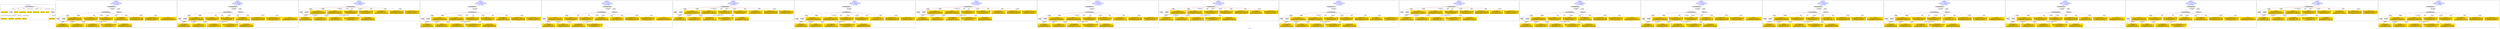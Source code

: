 digraph n0 {
fontcolor="blue"
remincross="true"
label="s02-dma.csv"
subgraph cluster_0 {
label="1-correct model"
n2[style="filled",color="white",fillcolor="lightgray",label="CulturalHeritageObject1"];
n3[shape="plaintext",style="filled",fillcolor="gold",label="Object Earliest Date"];
n4[style="filled",color="white",fillcolor="lightgray",label="Person1"];
n5[shape="plaintext",style="filled",fillcolor="gold",label="dimensions"];
n6[shape="plaintext",style="filled",fillcolor="gold",label="Object Facet Value 1"];
n7[shape="plaintext",style="filled",fillcolor="gold",label="Object Rights"];
n8[shape="plaintext",style="filled",fillcolor="gold",label="Object Link Source"];
n9[shape="plaintext",style="filled",fillcolor="gold",label="Object Title"];
n10[shape="plaintext",style="filled",fillcolor="gold",label="Object ID"];
n11[style="filled",color="white",fillcolor="lightgray",label="Concept1"];
n12[shape="plaintext",style="filled",fillcolor="gold",label="Artist Nationality"];
n13[shape="plaintext",style="filled",fillcolor="gold",label="Artist Birth Date"];
n14[shape="plaintext",style="filled",fillcolor="gold",label="Artist Death Date"];
n15[shape="plaintext",style="filled",fillcolor="gold",label="Artist Name"];
n16[shape="plaintext",style="filled",fillcolor="gold",label="Object Work Type"];
}
subgraph cluster_1 {
label="candidate 0\nlink coherence:1.0\nnode coherence:1.0\nconfidence:0.537931760459443\nmapping score:0.6237550312642587\ncost:15.99956\n-precision:0.62-recall:0.71"
n18[style="filled",color="white",fillcolor="lightgray",label="CulturalHeritageObject1"];
n19[style="filled",color="white",fillcolor="lightgray",label="Person1"];
n20[style="filled",color="white",fillcolor="lightgray",label="Concept1"];
n21[style="filled",color="white",fillcolor="lightgray",label="EuropeanaAggregation1"];
n22[style="filled",color="white",fillcolor="lightgray",label="WebResource1"];
n23[shape="plaintext",style="filled",fillcolor="gold",label="Artist Birth Date\n[Person,dateOfBirth,0.477]\n[Person,dateOfDeath,0.269]\n[CulturalHeritageObject,created,0.22]\n[Person,biographicalInformation,0.034]"];
n24[shape="plaintext",style="filled",fillcolor="gold",label="dimensions\n[CulturalHeritageObject,extent,0.799]\n[CulturalHeritageObject,description,0.074]\n[CulturalHeritageObject,provenance,0.067]\n[CulturalHeritageObject,accessionNumber,0.06]"];
n25[shape="plaintext",style="filled",fillcolor="gold",label="Object Work Type\n[Concept,prefLabel,0.397]\n[Person,biographicalInformation,0.35]\n[CulturalHeritageObject,description,0.162]\n[CulturalHeritageObject,provenance,0.092]"];
n26[shape="plaintext",style="filled",fillcolor="gold",label="Object Rights\n[CulturalHeritageObject,provenance,0.633]\n[CulturalHeritageObject,description,0.134]\n[Document,classLink,0.125]\n[Person,biographicalInformation,0.108]"];
n27[shape="plaintext",style="filled",fillcolor="gold",label="Artist Name\n[Person,nameOfThePerson,0.468]\n[Document,classLink,0.213]\n[CulturalHeritageObject,provenance,0.199]\n[CulturalHeritageObject,title,0.12]"];
n28[shape="plaintext",style="filled",fillcolor="gold",label="Object Title\n[CulturalHeritageObject,description,0.347]\n[CulturalHeritageObject,title,0.331]\n[Person,biographicalInformation,0.216]\n[Document,classLink,0.106]"];
n29[shape="plaintext",style="filled",fillcolor="gold",label="Object ID\n[WebResource,classLink,0.512]\n[Person,biographicalInformation,0.188]\n[CulturalHeritageObject,accessionNumber,0.182]\n[CulturalHeritageObject,provenance,0.118]"];
n30[shape="plaintext",style="filled",fillcolor="gold",label="Artist Death Date\n[Person,dateOfDeath,0.485]\n[CulturalHeritageObject,created,0.269]\n[Person,dateOfBirth,0.181]\n[CulturalHeritageObject,provenance,0.064]"];
n31[shape="plaintext",style="filled",fillcolor="gold",label="Artist Nationality\n[Person,countryAssociatedWithThePerson,0.723]\n[CulturalHeritageObject,provenance,0.111]\n[Concept,prefLabel,0.1]\n[CulturalHeritageObject,title,0.066]"];
n32[shape="plaintext",style="filled",fillcolor="gold",label="Object Earliest Date\n[Person,dateOfDeath,0.338]\n[Person,dateOfBirth,0.327]\n[CulturalHeritageObject,created,0.29]\n[CulturalHeritageObject,provenance,0.044]"];
n33[shape="plaintext",style="filled",fillcolor="gold",label="Object Facet Value 1\n[CulturalHeritageObject,medium,0.845]\n[CulturalHeritageObject,description,0.054]\n[CulturalHeritageObject,provenance,0.053]\n[Person,biographicalInformation,0.047]"];
n34[shape="plaintext",style="filled",fillcolor="gold",label="Object Link Source\n[CulturalHeritageObject,provenance,0.479]\n[CulturalHeritageObject,rightsHolder,0.237]\n[WebResource,classLink,0.163]\n[CulturalHeritageObject,description,0.121]"];
}
subgraph cluster_2 {
label="candidate 1\nlink coherence:1.0\nnode coherence:1.0\nconfidence:0.5365848529148011\nmapping score:0.6233060620827114\ncost:15.99956\n-precision:0.75-recall:0.86"
n36[style="filled",color="white",fillcolor="lightgray",label="CulturalHeritageObject1"];
n37[style="filled",color="white",fillcolor="lightgray",label="Person1"];
n38[style="filled",color="white",fillcolor="lightgray",label="Concept1"];
n39[style="filled",color="white",fillcolor="lightgray",label="EuropeanaAggregation1"];
n40[style="filled",color="white",fillcolor="lightgray",label="WebResource1"];
n41[shape="plaintext",style="filled",fillcolor="gold",label="Artist Birth Date\n[Person,dateOfBirth,0.477]\n[Person,dateOfDeath,0.269]\n[CulturalHeritageObject,created,0.22]\n[Person,biographicalInformation,0.034]"];
n42[shape="plaintext",style="filled",fillcolor="gold",label="dimensions\n[CulturalHeritageObject,extent,0.799]\n[CulturalHeritageObject,description,0.074]\n[CulturalHeritageObject,provenance,0.067]\n[CulturalHeritageObject,accessionNumber,0.06]"];
n43[shape="plaintext",style="filled",fillcolor="gold",label="Object Title\n[CulturalHeritageObject,description,0.347]\n[CulturalHeritageObject,title,0.331]\n[Person,biographicalInformation,0.216]\n[Document,classLink,0.106]"];
n44[shape="plaintext",style="filled",fillcolor="gold",label="Object Work Type\n[Concept,prefLabel,0.397]\n[Person,biographicalInformation,0.35]\n[CulturalHeritageObject,description,0.162]\n[CulturalHeritageObject,provenance,0.092]"];
n45[shape="plaintext",style="filled",fillcolor="gold",label="Object Rights\n[CulturalHeritageObject,provenance,0.633]\n[CulturalHeritageObject,description,0.134]\n[Document,classLink,0.125]\n[Person,biographicalInformation,0.108]"];
n46[shape="plaintext",style="filled",fillcolor="gold",label="Artist Name\n[Person,nameOfThePerson,0.468]\n[Document,classLink,0.213]\n[CulturalHeritageObject,provenance,0.199]\n[CulturalHeritageObject,title,0.12]"];
n47[shape="plaintext",style="filled",fillcolor="gold",label="Object ID\n[WebResource,classLink,0.512]\n[Person,biographicalInformation,0.188]\n[CulturalHeritageObject,accessionNumber,0.182]\n[CulturalHeritageObject,provenance,0.118]"];
n48[shape="plaintext",style="filled",fillcolor="gold",label="Artist Death Date\n[Person,dateOfDeath,0.485]\n[CulturalHeritageObject,created,0.269]\n[Person,dateOfBirth,0.181]\n[CulturalHeritageObject,provenance,0.064]"];
n49[shape="plaintext",style="filled",fillcolor="gold",label="Artist Nationality\n[Person,countryAssociatedWithThePerson,0.723]\n[CulturalHeritageObject,provenance,0.111]\n[Concept,prefLabel,0.1]\n[CulturalHeritageObject,title,0.066]"];
n50[shape="plaintext",style="filled",fillcolor="gold",label="Object Earliest Date\n[Person,dateOfDeath,0.338]\n[Person,dateOfBirth,0.327]\n[CulturalHeritageObject,created,0.29]\n[CulturalHeritageObject,provenance,0.044]"];
n51[shape="plaintext",style="filled",fillcolor="gold",label="Object Facet Value 1\n[CulturalHeritageObject,medium,0.845]\n[CulturalHeritageObject,description,0.054]\n[CulturalHeritageObject,provenance,0.053]\n[Person,biographicalInformation,0.047]"];
n52[shape="plaintext",style="filled",fillcolor="gold",label="Object Link Source\n[CulturalHeritageObject,provenance,0.479]\n[CulturalHeritageObject,rightsHolder,0.237]\n[WebResource,classLink,0.163]\n[CulturalHeritageObject,description,0.121]"];
}
subgraph cluster_3 {
label="candidate 10\nlink coherence:1.0\nnode coherence:1.0\nconfidence:0.5090332056555287\nmapping score:0.6280110685518429\ncost:13.99982\n-precision:0.93-recall:0.93"
n54[style="filled",color="white",fillcolor="lightgray",label="CulturalHeritageObject1"];
n55[style="filled",color="white",fillcolor="lightgray",label="Person1"];
n56[style="filled",color="white",fillcolor="lightgray",label="Concept1"];
n57[shape="plaintext",style="filled",fillcolor="gold",label="Object ID\n[WebResource,classLink,0.512]\n[Person,biographicalInformation,0.188]\n[CulturalHeritageObject,accessionNumber,0.182]\n[CulturalHeritageObject,provenance,0.118]"];
n58[shape="plaintext",style="filled",fillcolor="gold",label="Artist Birth Date\n[Person,dateOfBirth,0.477]\n[Person,dateOfDeath,0.269]\n[CulturalHeritageObject,created,0.22]\n[Person,biographicalInformation,0.034]"];
n59[shape="plaintext",style="filled",fillcolor="gold",label="dimensions\n[CulturalHeritageObject,extent,0.799]\n[CulturalHeritageObject,description,0.074]\n[CulturalHeritageObject,provenance,0.067]\n[CulturalHeritageObject,accessionNumber,0.06]"];
n60[shape="plaintext",style="filled",fillcolor="gold",label="Object Title\n[CulturalHeritageObject,description,0.347]\n[CulturalHeritageObject,title,0.331]\n[Person,biographicalInformation,0.216]\n[Document,classLink,0.106]"];
n61[shape="plaintext",style="filled",fillcolor="gold",label="Object Work Type\n[Concept,prefLabel,0.397]\n[Person,biographicalInformation,0.35]\n[CulturalHeritageObject,description,0.162]\n[CulturalHeritageObject,provenance,0.092]"];
n62[shape="plaintext",style="filled",fillcolor="gold",label="Object Rights\n[CulturalHeritageObject,provenance,0.633]\n[CulturalHeritageObject,description,0.134]\n[Document,classLink,0.125]\n[Person,biographicalInformation,0.108]"];
n63[shape="plaintext",style="filled",fillcolor="gold",label="Artist Name\n[Person,nameOfThePerson,0.468]\n[Document,classLink,0.213]\n[CulturalHeritageObject,provenance,0.199]\n[CulturalHeritageObject,title,0.12]"];
n64[shape="plaintext",style="filled",fillcolor="gold",label="Artist Death Date\n[Person,dateOfDeath,0.485]\n[CulturalHeritageObject,created,0.269]\n[Person,dateOfBirth,0.181]\n[CulturalHeritageObject,provenance,0.064]"];
n65[shape="plaintext",style="filled",fillcolor="gold",label="Artist Nationality\n[Person,countryAssociatedWithThePerson,0.723]\n[CulturalHeritageObject,provenance,0.111]\n[Concept,prefLabel,0.1]\n[CulturalHeritageObject,title,0.066]"];
n66[shape="plaintext",style="filled",fillcolor="gold",label="Object Earliest Date\n[Person,dateOfDeath,0.338]\n[Person,dateOfBirth,0.327]\n[CulturalHeritageObject,created,0.29]\n[CulturalHeritageObject,provenance,0.044]"];
n67[shape="plaintext",style="filled",fillcolor="gold",label="Object Facet Value 1\n[CulturalHeritageObject,medium,0.845]\n[CulturalHeritageObject,description,0.054]\n[CulturalHeritageObject,provenance,0.053]\n[Person,biographicalInformation,0.047]"];
n68[shape="plaintext",style="filled",fillcolor="gold",label="Object Link Source\n[CulturalHeritageObject,provenance,0.479]\n[CulturalHeritageObject,rightsHolder,0.237]\n[WebResource,classLink,0.163]\n[CulturalHeritageObject,description,0.121]"];
}
subgraph cluster_4 {
label="candidate 11\nlink coherence:1.0\nnode coherence:1.0\nconfidence:0.5090332056555287\nmapping score:0.6280110685518429\ncost:14.99969\n-precision:0.87-recall:0.93"
n70[style="filled",color="white",fillcolor="lightgray",label="CulturalHeritageObject1"];
n71[style="filled",color="white",fillcolor="lightgray",label="Person1"];
n72[style="filled",color="white",fillcolor="lightgray",label="Concept1"];
n73[style="filled",color="white",fillcolor="lightgray",label="EuropeanaAggregation1"];
n74[shape="plaintext",style="filled",fillcolor="gold",label="Object ID\n[WebResource,classLink,0.512]\n[Person,biographicalInformation,0.188]\n[CulturalHeritageObject,accessionNumber,0.182]\n[CulturalHeritageObject,provenance,0.118]"];
n75[shape="plaintext",style="filled",fillcolor="gold",label="Artist Birth Date\n[Person,dateOfBirth,0.477]\n[Person,dateOfDeath,0.269]\n[CulturalHeritageObject,created,0.22]\n[Person,biographicalInformation,0.034]"];
n76[shape="plaintext",style="filled",fillcolor="gold",label="dimensions\n[CulturalHeritageObject,extent,0.799]\n[CulturalHeritageObject,description,0.074]\n[CulturalHeritageObject,provenance,0.067]\n[CulturalHeritageObject,accessionNumber,0.06]"];
n77[shape="plaintext",style="filled",fillcolor="gold",label="Object Title\n[CulturalHeritageObject,description,0.347]\n[CulturalHeritageObject,title,0.331]\n[Person,biographicalInformation,0.216]\n[Document,classLink,0.106]"];
n78[shape="plaintext",style="filled",fillcolor="gold",label="Object Work Type\n[Concept,prefLabel,0.397]\n[Person,biographicalInformation,0.35]\n[CulturalHeritageObject,description,0.162]\n[CulturalHeritageObject,provenance,0.092]"];
n79[shape="plaintext",style="filled",fillcolor="gold",label="Object Rights\n[CulturalHeritageObject,provenance,0.633]\n[CulturalHeritageObject,description,0.134]\n[Document,classLink,0.125]\n[Person,biographicalInformation,0.108]"];
n80[shape="plaintext",style="filled",fillcolor="gold",label="Artist Name\n[Person,nameOfThePerson,0.468]\n[Document,classLink,0.213]\n[CulturalHeritageObject,provenance,0.199]\n[CulturalHeritageObject,title,0.12]"];
n81[shape="plaintext",style="filled",fillcolor="gold",label="Artist Death Date\n[Person,dateOfDeath,0.485]\n[CulturalHeritageObject,created,0.269]\n[Person,dateOfBirth,0.181]\n[CulturalHeritageObject,provenance,0.064]"];
n82[shape="plaintext",style="filled",fillcolor="gold",label="Artist Nationality\n[Person,countryAssociatedWithThePerson,0.723]\n[CulturalHeritageObject,provenance,0.111]\n[Concept,prefLabel,0.1]\n[CulturalHeritageObject,title,0.066]"];
n83[shape="plaintext",style="filled",fillcolor="gold",label="Object Earliest Date\n[Person,dateOfDeath,0.338]\n[Person,dateOfBirth,0.327]\n[CulturalHeritageObject,created,0.29]\n[CulturalHeritageObject,provenance,0.044]"];
n84[shape="plaintext",style="filled",fillcolor="gold",label="Object Facet Value 1\n[CulturalHeritageObject,medium,0.845]\n[CulturalHeritageObject,description,0.054]\n[CulturalHeritageObject,provenance,0.053]\n[Person,biographicalInformation,0.047]"];
n85[shape="plaintext",style="filled",fillcolor="gold",label="Object Link Source\n[CulturalHeritageObject,provenance,0.479]\n[CulturalHeritageObject,rightsHolder,0.237]\n[WebResource,classLink,0.163]\n[CulturalHeritageObject,description,0.121]"];
}
subgraph cluster_5 {
label="candidate 12\nlink coherence:1.0\nnode coherence:1.0\nconfidence:0.5031140609501425\nmapping score:0.6260380203167142\ncost:14.99959\n-precision:0.53-recall:0.57"
n87[style="filled",color="white",fillcolor="lightgray",label="CulturalHeritageObject1"];
n88[style="filled",color="white",fillcolor="lightgray",label="Person1"];
n89[style="filled",color="white",fillcolor="lightgray",label="EuropeanaAggregation1"];
n90[style="filled",color="white",fillcolor="lightgray",label="WebResource1"];
n91[shape="plaintext",style="filled",fillcolor="gold",label="Artist Birth Date\n[Person,dateOfBirth,0.477]\n[Person,dateOfDeath,0.269]\n[CulturalHeritageObject,created,0.22]\n[Person,biographicalInformation,0.034]"];
n92[shape="plaintext",style="filled",fillcolor="gold",label="dimensions\n[CulturalHeritageObject,extent,0.799]\n[CulturalHeritageObject,description,0.074]\n[CulturalHeritageObject,provenance,0.067]\n[CulturalHeritageObject,accessionNumber,0.06]"];
n93[shape="plaintext",style="filled",fillcolor="gold",label="Object Title\n[CulturalHeritageObject,description,0.347]\n[CulturalHeritageObject,title,0.331]\n[Person,biographicalInformation,0.216]\n[Document,classLink,0.106]"];
n94[shape="plaintext",style="filled",fillcolor="gold",label="Object Rights\n[CulturalHeritageObject,provenance,0.633]\n[CulturalHeritageObject,description,0.134]\n[Document,classLink,0.125]\n[Person,biographicalInformation,0.108]"];
n95[shape="plaintext",style="filled",fillcolor="gold",label="Artist Name\n[Person,nameOfThePerson,0.468]\n[Document,classLink,0.213]\n[CulturalHeritageObject,provenance,0.199]\n[CulturalHeritageObject,title,0.12]"];
n96[shape="plaintext",style="filled",fillcolor="gold",label="Object Work Type\n[Concept,prefLabel,0.397]\n[Person,biographicalInformation,0.35]\n[CulturalHeritageObject,description,0.162]\n[CulturalHeritageObject,provenance,0.092]"];
n97[shape="plaintext",style="filled",fillcolor="gold",label="Object ID\n[WebResource,classLink,0.512]\n[Person,biographicalInformation,0.188]\n[CulturalHeritageObject,accessionNumber,0.182]\n[CulturalHeritageObject,provenance,0.118]"];
n98[shape="plaintext",style="filled",fillcolor="gold",label="Object Earliest Date\n[Person,dateOfDeath,0.338]\n[Person,dateOfBirth,0.327]\n[CulturalHeritageObject,created,0.29]\n[CulturalHeritageObject,provenance,0.044]"];
n99[shape="plaintext",style="filled",fillcolor="gold",label="Artist Death Date\n[Person,dateOfDeath,0.485]\n[CulturalHeritageObject,created,0.269]\n[Person,dateOfBirth,0.181]\n[CulturalHeritageObject,provenance,0.064]"];
n100[shape="plaintext",style="filled",fillcolor="gold",label="Artist Nationality\n[Person,countryAssociatedWithThePerson,0.723]\n[CulturalHeritageObject,provenance,0.111]\n[Concept,prefLabel,0.1]\n[CulturalHeritageObject,title,0.066]"];
n101[shape="plaintext",style="filled",fillcolor="gold",label="Object Facet Value 1\n[CulturalHeritageObject,medium,0.845]\n[CulturalHeritageObject,description,0.054]\n[CulturalHeritageObject,provenance,0.053]\n[Person,biographicalInformation,0.047]"];
n102[shape="plaintext",style="filled",fillcolor="gold",label="Object Link Source\n[CulturalHeritageObject,provenance,0.479]\n[CulturalHeritageObject,rightsHolder,0.237]\n[WebResource,classLink,0.163]\n[CulturalHeritageObject,description,0.121]"];
}
subgraph cluster_6 {
label="candidate 13\nlink coherence:1.0\nnode coherence:1.0\nconfidence:0.4964809274523689\nmapping score:0.6238269758174563\ncost:13.99982\n-precision:0.64-recall:0.64"
n104[style="filled",color="white",fillcolor="lightgray",label="CulturalHeritageObject1"];
n105[style="filled",color="white",fillcolor="lightgray",label="Person1"];
n106[style="filled",color="white",fillcolor="lightgray",label="Concept1"];
n107[shape="plaintext",style="filled",fillcolor="gold",label="Object ID\n[WebResource,classLink,0.512]\n[Person,biographicalInformation,0.188]\n[CulturalHeritageObject,accessionNumber,0.182]\n[CulturalHeritageObject,provenance,0.118]"];
n108[shape="plaintext",style="filled",fillcolor="gold",label="Artist Birth Date\n[Person,dateOfBirth,0.477]\n[Person,dateOfDeath,0.269]\n[CulturalHeritageObject,created,0.22]\n[Person,biographicalInformation,0.034]"];
n109[shape="plaintext",style="filled",fillcolor="gold",label="dimensions\n[CulturalHeritageObject,extent,0.799]\n[CulturalHeritageObject,description,0.074]\n[CulturalHeritageObject,provenance,0.067]\n[CulturalHeritageObject,accessionNumber,0.06]"];
n110[shape="plaintext",style="filled",fillcolor="gold",label="Object Work Type\n[Concept,prefLabel,0.397]\n[Person,biographicalInformation,0.35]\n[CulturalHeritageObject,description,0.162]\n[CulturalHeritageObject,provenance,0.092]"];
n111[shape="plaintext",style="filled",fillcolor="gold",label="Object Rights\n[CulturalHeritageObject,provenance,0.633]\n[CulturalHeritageObject,description,0.134]\n[Document,classLink,0.125]\n[Person,biographicalInformation,0.108]"];
n112[shape="plaintext",style="filled",fillcolor="gold",label="Artist Name\n[Person,nameOfThePerson,0.468]\n[Document,classLink,0.213]\n[CulturalHeritageObject,provenance,0.199]\n[CulturalHeritageObject,title,0.12]"];
n113[shape="plaintext",style="filled",fillcolor="gold",label="Object Title\n[CulturalHeritageObject,description,0.347]\n[CulturalHeritageObject,title,0.331]\n[Person,biographicalInformation,0.216]\n[Document,classLink,0.106]"];
n114[shape="plaintext",style="filled",fillcolor="gold",label="Object Earliest Date\n[Person,dateOfDeath,0.338]\n[Person,dateOfBirth,0.327]\n[CulturalHeritageObject,created,0.29]\n[CulturalHeritageObject,provenance,0.044]"];
n115[shape="plaintext",style="filled",fillcolor="gold",label="Artist Death Date\n[Person,dateOfDeath,0.485]\n[CulturalHeritageObject,created,0.269]\n[Person,dateOfBirth,0.181]\n[CulturalHeritageObject,provenance,0.064]"];
n116[shape="plaintext",style="filled",fillcolor="gold",label="Artist Nationality\n[Person,countryAssociatedWithThePerson,0.723]\n[CulturalHeritageObject,provenance,0.111]\n[Concept,prefLabel,0.1]\n[CulturalHeritageObject,title,0.066]"];
n117[shape="plaintext",style="filled",fillcolor="gold",label="Object Facet Value 1\n[CulturalHeritageObject,medium,0.845]\n[CulturalHeritageObject,description,0.054]\n[CulturalHeritageObject,provenance,0.053]\n[Person,biographicalInformation,0.047]"];
n118[shape="plaintext",style="filled",fillcolor="gold",label="Object Link Source\n[CulturalHeritageObject,provenance,0.479]\n[CulturalHeritageObject,rightsHolder,0.237]\n[WebResource,classLink,0.163]\n[CulturalHeritageObject,description,0.121]"];
}
subgraph cluster_7 {
label="candidate 14\nlink coherence:1.0\nnode coherence:1.0\nconfidence:0.4964809274523689\nmapping score:0.6238269758174563\ncost:14.99969\n-precision:0.6-recall:0.64"
n120[style="filled",color="white",fillcolor="lightgray",label="CulturalHeritageObject1"];
n121[style="filled",color="white",fillcolor="lightgray",label="Person1"];
n122[style="filled",color="white",fillcolor="lightgray",label="Concept1"];
n123[style="filled",color="white",fillcolor="lightgray",label="EuropeanaAggregation1"];
n124[shape="plaintext",style="filled",fillcolor="gold",label="Object ID\n[WebResource,classLink,0.512]\n[Person,biographicalInformation,0.188]\n[CulturalHeritageObject,accessionNumber,0.182]\n[CulturalHeritageObject,provenance,0.118]"];
n125[shape="plaintext",style="filled",fillcolor="gold",label="Artist Birth Date\n[Person,dateOfBirth,0.477]\n[Person,dateOfDeath,0.269]\n[CulturalHeritageObject,created,0.22]\n[Person,biographicalInformation,0.034]"];
n126[shape="plaintext",style="filled",fillcolor="gold",label="dimensions\n[CulturalHeritageObject,extent,0.799]\n[CulturalHeritageObject,description,0.074]\n[CulturalHeritageObject,provenance,0.067]\n[CulturalHeritageObject,accessionNumber,0.06]"];
n127[shape="plaintext",style="filled",fillcolor="gold",label="Object Work Type\n[Concept,prefLabel,0.397]\n[Person,biographicalInformation,0.35]\n[CulturalHeritageObject,description,0.162]\n[CulturalHeritageObject,provenance,0.092]"];
n128[shape="plaintext",style="filled",fillcolor="gold",label="Object Rights\n[CulturalHeritageObject,provenance,0.633]\n[CulturalHeritageObject,description,0.134]\n[Document,classLink,0.125]\n[Person,biographicalInformation,0.108]"];
n129[shape="plaintext",style="filled",fillcolor="gold",label="Artist Name\n[Person,nameOfThePerson,0.468]\n[Document,classLink,0.213]\n[CulturalHeritageObject,provenance,0.199]\n[CulturalHeritageObject,title,0.12]"];
n130[shape="plaintext",style="filled",fillcolor="gold",label="Object Title\n[CulturalHeritageObject,description,0.347]\n[CulturalHeritageObject,title,0.331]\n[Person,biographicalInformation,0.216]\n[Document,classLink,0.106]"];
n131[shape="plaintext",style="filled",fillcolor="gold",label="Object Earliest Date\n[Person,dateOfDeath,0.338]\n[Person,dateOfBirth,0.327]\n[CulturalHeritageObject,created,0.29]\n[CulturalHeritageObject,provenance,0.044]"];
n132[shape="plaintext",style="filled",fillcolor="gold",label="Artist Death Date\n[Person,dateOfDeath,0.485]\n[CulturalHeritageObject,created,0.269]\n[Person,dateOfBirth,0.181]\n[CulturalHeritageObject,provenance,0.064]"];
n133[shape="plaintext",style="filled",fillcolor="gold",label="Artist Nationality\n[Person,countryAssociatedWithThePerson,0.723]\n[CulturalHeritageObject,provenance,0.111]\n[Concept,prefLabel,0.1]\n[CulturalHeritageObject,title,0.066]"];
n134[shape="plaintext",style="filled",fillcolor="gold",label="Object Facet Value 1\n[CulturalHeritageObject,medium,0.845]\n[CulturalHeritageObject,description,0.054]\n[CulturalHeritageObject,provenance,0.053]\n[Person,biographicalInformation,0.047]"];
n135[shape="plaintext",style="filled",fillcolor="gold",label="Object Link Source\n[CulturalHeritageObject,provenance,0.479]\n[CulturalHeritageObject,rightsHolder,0.237]\n[WebResource,classLink,0.163]\n[CulturalHeritageObject,description,0.121]"];
}
subgraph cluster_8 {
label="candidate 15\nlink coherence:1.0\nnode coherence:1.0\nconfidence:0.49513401990772704\nmapping score:0.623378006635909\ncost:13.99982\n-precision:0.79-recall:0.79"
n137[style="filled",color="white",fillcolor="lightgray",label="CulturalHeritageObject1"];
n138[style="filled",color="white",fillcolor="lightgray",label="Person1"];
n139[style="filled",color="white",fillcolor="lightgray",label="Concept1"];
n140[shape="plaintext",style="filled",fillcolor="gold",label="Object ID\n[WebResource,classLink,0.512]\n[Person,biographicalInformation,0.188]\n[CulturalHeritageObject,accessionNumber,0.182]\n[CulturalHeritageObject,provenance,0.118]"];
n141[shape="plaintext",style="filled",fillcolor="gold",label="Artist Birth Date\n[Person,dateOfBirth,0.477]\n[Person,dateOfDeath,0.269]\n[CulturalHeritageObject,created,0.22]\n[Person,biographicalInformation,0.034]"];
n142[shape="plaintext",style="filled",fillcolor="gold",label="dimensions\n[CulturalHeritageObject,extent,0.799]\n[CulturalHeritageObject,description,0.074]\n[CulturalHeritageObject,provenance,0.067]\n[CulturalHeritageObject,accessionNumber,0.06]"];
n143[shape="plaintext",style="filled",fillcolor="gold",label="Object Title\n[CulturalHeritageObject,description,0.347]\n[CulturalHeritageObject,title,0.331]\n[Person,biographicalInformation,0.216]\n[Document,classLink,0.106]"];
n144[shape="plaintext",style="filled",fillcolor="gold",label="Object Work Type\n[Concept,prefLabel,0.397]\n[Person,biographicalInformation,0.35]\n[CulturalHeritageObject,description,0.162]\n[CulturalHeritageObject,provenance,0.092]"];
n145[shape="plaintext",style="filled",fillcolor="gold",label="Object Rights\n[CulturalHeritageObject,provenance,0.633]\n[CulturalHeritageObject,description,0.134]\n[Document,classLink,0.125]\n[Person,biographicalInformation,0.108]"];
n146[shape="plaintext",style="filled",fillcolor="gold",label="Artist Name\n[Person,nameOfThePerson,0.468]\n[Document,classLink,0.213]\n[CulturalHeritageObject,provenance,0.199]\n[CulturalHeritageObject,title,0.12]"];
n147[shape="plaintext",style="filled",fillcolor="gold",label="Object Earliest Date\n[Person,dateOfDeath,0.338]\n[Person,dateOfBirth,0.327]\n[CulturalHeritageObject,created,0.29]\n[CulturalHeritageObject,provenance,0.044]"];
n148[shape="plaintext",style="filled",fillcolor="gold",label="Artist Death Date\n[Person,dateOfDeath,0.485]\n[CulturalHeritageObject,created,0.269]\n[Person,dateOfBirth,0.181]\n[CulturalHeritageObject,provenance,0.064]"];
n149[shape="plaintext",style="filled",fillcolor="gold",label="Artist Nationality\n[Person,countryAssociatedWithThePerson,0.723]\n[CulturalHeritageObject,provenance,0.111]\n[Concept,prefLabel,0.1]\n[CulturalHeritageObject,title,0.066]"];
n150[shape="plaintext",style="filled",fillcolor="gold",label="Object Facet Value 1\n[CulturalHeritageObject,medium,0.845]\n[CulturalHeritageObject,description,0.054]\n[CulturalHeritageObject,provenance,0.053]\n[Person,biographicalInformation,0.047]"];
n151[shape="plaintext",style="filled",fillcolor="gold",label="Object Link Source\n[CulturalHeritageObject,provenance,0.479]\n[CulturalHeritageObject,rightsHolder,0.237]\n[WebResource,classLink,0.163]\n[CulturalHeritageObject,description,0.121]"];
}
subgraph cluster_9 {
label="candidate 16\nlink coherence:1.0\nnode coherence:1.0\nconfidence:0.49513401990772704\nmapping score:0.623378006635909\ncost:14.99969\n-precision:0.73-recall:0.79"
n153[style="filled",color="white",fillcolor="lightgray",label="CulturalHeritageObject1"];
n154[style="filled",color="white",fillcolor="lightgray",label="Person1"];
n155[style="filled",color="white",fillcolor="lightgray",label="Concept1"];
n156[style="filled",color="white",fillcolor="lightgray",label="EuropeanaAggregation1"];
n157[shape="plaintext",style="filled",fillcolor="gold",label="Object ID\n[WebResource,classLink,0.512]\n[Person,biographicalInformation,0.188]\n[CulturalHeritageObject,accessionNumber,0.182]\n[CulturalHeritageObject,provenance,0.118]"];
n158[shape="plaintext",style="filled",fillcolor="gold",label="Artist Birth Date\n[Person,dateOfBirth,0.477]\n[Person,dateOfDeath,0.269]\n[CulturalHeritageObject,created,0.22]\n[Person,biographicalInformation,0.034]"];
n159[shape="plaintext",style="filled",fillcolor="gold",label="dimensions\n[CulturalHeritageObject,extent,0.799]\n[CulturalHeritageObject,description,0.074]\n[CulturalHeritageObject,provenance,0.067]\n[CulturalHeritageObject,accessionNumber,0.06]"];
n160[shape="plaintext",style="filled",fillcolor="gold",label="Object Title\n[CulturalHeritageObject,description,0.347]\n[CulturalHeritageObject,title,0.331]\n[Person,biographicalInformation,0.216]\n[Document,classLink,0.106]"];
n161[shape="plaintext",style="filled",fillcolor="gold",label="Object Work Type\n[Concept,prefLabel,0.397]\n[Person,biographicalInformation,0.35]\n[CulturalHeritageObject,description,0.162]\n[CulturalHeritageObject,provenance,0.092]"];
n162[shape="plaintext",style="filled",fillcolor="gold",label="Object Rights\n[CulturalHeritageObject,provenance,0.633]\n[CulturalHeritageObject,description,0.134]\n[Document,classLink,0.125]\n[Person,biographicalInformation,0.108]"];
n163[shape="plaintext",style="filled",fillcolor="gold",label="Artist Name\n[Person,nameOfThePerson,0.468]\n[Document,classLink,0.213]\n[CulturalHeritageObject,provenance,0.199]\n[CulturalHeritageObject,title,0.12]"];
n164[shape="plaintext",style="filled",fillcolor="gold",label="Object Earliest Date\n[Person,dateOfDeath,0.338]\n[Person,dateOfBirth,0.327]\n[CulturalHeritageObject,created,0.29]\n[CulturalHeritageObject,provenance,0.044]"];
n165[shape="plaintext",style="filled",fillcolor="gold",label="Artist Death Date\n[Person,dateOfDeath,0.485]\n[CulturalHeritageObject,created,0.269]\n[Person,dateOfBirth,0.181]\n[CulturalHeritageObject,provenance,0.064]"];
n166[shape="plaintext",style="filled",fillcolor="gold",label="Artist Nationality\n[Person,countryAssociatedWithThePerson,0.723]\n[CulturalHeritageObject,provenance,0.111]\n[Concept,prefLabel,0.1]\n[CulturalHeritageObject,title,0.066]"];
n167[shape="plaintext",style="filled",fillcolor="gold",label="Object Facet Value 1\n[CulturalHeritageObject,medium,0.845]\n[CulturalHeritageObject,description,0.054]\n[CulturalHeritageObject,provenance,0.053]\n[Person,biographicalInformation,0.047]"];
n168[shape="plaintext",style="filled",fillcolor="gold",label="Object Link Source\n[CulturalHeritageObject,provenance,0.479]\n[CulturalHeritageObject,rightsHolder,0.237]\n[WebResource,classLink,0.163]\n[CulturalHeritageObject,description,0.121]"];
}
subgraph cluster_10 {
label="candidate 17\nlink coherence:1.0\nnode coherence:1.0\nconfidence:0.49211566130257006\nmapping score:0.6223718871008567\ncost:13.99982\n-precision:0.64-recall:0.64"
n170[style="filled",color="white",fillcolor="lightgray",label="CulturalHeritageObject1"];
n171[style="filled",color="white",fillcolor="lightgray",label="Person1"];
n172[style="filled",color="white",fillcolor="lightgray",label="Concept1"];
n173[shape="plaintext",style="filled",fillcolor="gold",label="Object ID\n[WebResource,classLink,0.512]\n[Person,biographicalInformation,0.188]\n[CulturalHeritageObject,accessionNumber,0.182]\n[CulturalHeritageObject,provenance,0.118]"];
n174[shape="plaintext",style="filled",fillcolor="gold",label="Object Earliest Date\n[Person,dateOfDeath,0.338]\n[Person,dateOfBirth,0.327]\n[CulturalHeritageObject,created,0.29]\n[CulturalHeritageObject,provenance,0.044]"];
n175[shape="plaintext",style="filled",fillcolor="gold",label="dimensions\n[CulturalHeritageObject,extent,0.799]\n[CulturalHeritageObject,description,0.074]\n[CulturalHeritageObject,provenance,0.067]\n[CulturalHeritageObject,accessionNumber,0.06]"];
n176[shape="plaintext",style="filled",fillcolor="gold",label="Object Work Type\n[Concept,prefLabel,0.397]\n[Person,biographicalInformation,0.35]\n[CulturalHeritageObject,description,0.162]\n[CulturalHeritageObject,provenance,0.092]"];
n177[shape="plaintext",style="filled",fillcolor="gold",label="Object Rights\n[CulturalHeritageObject,provenance,0.633]\n[CulturalHeritageObject,description,0.134]\n[Document,classLink,0.125]\n[Person,biographicalInformation,0.108]"];
n178[shape="plaintext",style="filled",fillcolor="gold",label="Artist Name\n[Person,nameOfThePerson,0.468]\n[Document,classLink,0.213]\n[CulturalHeritageObject,provenance,0.199]\n[CulturalHeritageObject,title,0.12]"];
n179[shape="plaintext",style="filled",fillcolor="gold",label="Object Title\n[CulturalHeritageObject,description,0.347]\n[CulturalHeritageObject,title,0.331]\n[Person,biographicalInformation,0.216]\n[Document,classLink,0.106]"];
n180[shape="plaintext",style="filled",fillcolor="gold",label="Artist Death Date\n[Person,dateOfDeath,0.485]\n[CulturalHeritageObject,created,0.269]\n[Person,dateOfBirth,0.181]\n[CulturalHeritageObject,provenance,0.064]"];
n181[shape="plaintext",style="filled",fillcolor="gold",label="Artist Nationality\n[Person,countryAssociatedWithThePerson,0.723]\n[CulturalHeritageObject,provenance,0.111]\n[Concept,prefLabel,0.1]\n[CulturalHeritageObject,title,0.066]"];
n182[shape="plaintext",style="filled",fillcolor="gold",label="Object Facet Value 1\n[CulturalHeritageObject,medium,0.845]\n[CulturalHeritageObject,description,0.054]\n[CulturalHeritageObject,provenance,0.053]\n[Person,biographicalInformation,0.047]"];
n183[shape="plaintext",style="filled",fillcolor="gold",label="Artist Birth Date\n[Person,dateOfBirth,0.477]\n[Person,dateOfDeath,0.269]\n[CulturalHeritageObject,created,0.22]\n[Person,biographicalInformation,0.034]"];
n184[shape="plaintext",style="filled",fillcolor="gold",label="Object Link Source\n[CulturalHeritageObject,provenance,0.479]\n[CulturalHeritageObject,rightsHolder,0.237]\n[WebResource,classLink,0.163]\n[CulturalHeritageObject,description,0.121]"];
}
subgraph cluster_11 {
label="candidate 18\nlink coherence:1.0\nnode coherence:1.0\nconfidence:0.49211566130257006\nmapping score:0.6223718871008567\ncost:14.99969\n-precision:0.6-recall:0.64"
n186[style="filled",color="white",fillcolor="lightgray",label="CulturalHeritageObject1"];
n187[style="filled",color="white",fillcolor="lightgray",label="Person1"];
n188[style="filled",color="white",fillcolor="lightgray",label="Concept1"];
n189[style="filled",color="white",fillcolor="lightgray",label="EuropeanaAggregation1"];
n190[shape="plaintext",style="filled",fillcolor="gold",label="Object ID\n[WebResource,classLink,0.512]\n[Person,biographicalInformation,0.188]\n[CulturalHeritageObject,accessionNumber,0.182]\n[CulturalHeritageObject,provenance,0.118]"];
n191[shape="plaintext",style="filled",fillcolor="gold",label="Object Earliest Date\n[Person,dateOfDeath,0.338]\n[Person,dateOfBirth,0.327]\n[CulturalHeritageObject,created,0.29]\n[CulturalHeritageObject,provenance,0.044]"];
n192[shape="plaintext",style="filled",fillcolor="gold",label="dimensions\n[CulturalHeritageObject,extent,0.799]\n[CulturalHeritageObject,description,0.074]\n[CulturalHeritageObject,provenance,0.067]\n[CulturalHeritageObject,accessionNumber,0.06]"];
n193[shape="plaintext",style="filled",fillcolor="gold",label="Object Work Type\n[Concept,prefLabel,0.397]\n[Person,biographicalInformation,0.35]\n[CulturalHeritageObject,description,0.162]\n[CulturalHeritageObject,provenance,0.092]"];
n194[shape="plaintext",style="filled",fillcolor="gold",label="Object Rights\n[CulturalHeritageObject,provenance,0.633]\n[CulturalHeritageObject,description,0.134]\n[Document,classLink,0.125]\n[Person,biographicalInformation,0.108]"];
n195[shape="plaintext",style="filled",fillcolor="gold",label="Artist Name\n[Person,nameOfThePerson,0.468]\n[Document,classLink,0.213]\n[CulturalHeritageObject,provenance,0.199]\n[CulturalHeritageObject,title,0.12]"];
n196[shape="plaintext",style="filled",fillcolor="gold",label="Object Title\n[CulturalHeritageObject,description,0.347]\n[CulturalHeritageObject,title,0.331]\n[Person,biographicalInformation,0.216]\n[Document,classLink,0.106]"];
n197[shape="plaintext",style="filled",fillcolor="gold",label="Artist Death Date\n[Person,dateOfDeath,0.485]\n[CulturalHeritageObject,created,0.269]\n[Person,dateOfBirth,0.181]\n[CulturalHeritageObject,provenance,0.064]"];
n198[shape="plaintext",style="filled",fillcolor="gold",label="Artist Nationality\n[Person,countryAssociatedWithThePerson,0.723]\n[CulturalHeritageObject,provenance,0.111]\n[Concept,prefLabel,0.1]\n[CulturalHeritageObject,title,0.066]"];
n199[shape="plaintext",style="filled",fillcolor="gold",label="Object Facet Value 1\n[CulturalHeritageObject,medium,0.845]\n[CulturalHeritageObject,description,0.054]\n[CulturalHeritageObject,provenance,0.053]\n[Person,biographicalInformation,0.047]"];
n200[shape="plaintext",style="filled",fillcolor="gold",label="Artist Birth Date\n[Person,dateOfBirth,0.477]\n[Person,dateOfDeath,0.269]\n[CulturalHeritageObject,created,0.22]\n[Person,biographicalInformation,0.034]"];
n201[shape="plaintext",style="filled",fillcolor="gold",label="Object Link Source\n[CulturalHeritageObject,provenance,0.479]\n[CulturalHeritageObject,rightsHolder,0.237]\n[WebResource,classLink,0.163]\n[CulturalHeritageObject,description,0.121]"];
}
subgraph cluster_12 {
label="candidate 19\nlink coherence:1.0\nnode coherence:1.0\nconfidence:0.4907687537579282\nmapping score:0.6219229179193094\ncost:13.99982\n-precision:0.79-recall:0.79"
n203[style="filled",color="white",fillcolor="lightgray",label="CulturalHeritageObject1"];
n204[style="filled",color="white",fillcolor="lightgray",label="Person1"];
n205[style="filled",color="white",fillcolor="lightgray",label="Concept1"];
n206[shape="plaintext",style="filled",fillcolor="gold",label="Object ID\n[WebResource,classLink,0.512]\n[Person,biographicalInformation,0.188]\n[CulturalHeritageObject,accessionNumber,0.182]\n[CulturalHeritageObject,provenance,0.118]"];
n207[shape="plaintext",style="filled",fillcolor="gold",label="Object Earliest Date\n[Person,dateOfDeath,0.338]\n[Person,dateOfBirth,0.327]\n[CulturalHeritageObject,created,0.29]\n[CulturalHeritageObject,provenance,0.044]"];
n208[shape="plaintext",style="filled",fillcolor="gold",label="dimensions\n[CulturalHeritageObject,extent,0.799]\n[CulturalHeritageObject,description,0.074]\n[CulturalHeritageObject,provenance,0.067]\n[CulturalHeritageObject,accessionNumber,0.06]"];
n209[shape="plaintext",style="filled",fillcolor="gold",label="Object Title\n[CulturalHeritageObject,description,0.347]\n[CulturalHeritageObject,title,0.331]\n[Person,biographicalInformation,0.216]\n[Document,classLink,0.106]"];
n210[shape="plaintext",style="filled",fillcolor="gold",label="Object Work Type\n[Concept,prefLabel,0.397]\n[Person,biographicalInformation,0.35]\n[CulturalHeritageObject,description,0.162]\n[CulturalHeritageObject,provenance,0.092]"];
n211[shape="plaintext",style="filled",fillcolor="gold",label="Object Rights\n[CulturalHeritageObject,provenance,0.633]\n[CulturalHeritageObject,description,0.134]\n[Document,classLink,0.125]\n[Person,biographicalInformation,0.108]"];
n212[shape="plaintext",style="filled",fillcolor="gold",label="Artist Name\n[Person,nameOfThePerson,0.468]\n[Document,classLink,0.213]\n[CulturalHeritageObject,provenance,0.199]\n[CulturalHeritageObject,title,0.12]"];
n213[shape="plaintext",style="filled",fillcolor="gold",label="Artist Death Date\n[Person,dateOfDeath,0.485]\n[CulturalHeritageObject,created,0.269]\n[Person,dateOfBirth,0.181]\n[CulturalHeritageObject,provenance,0.064]"];
n214[shape="plaintext",style="filled",fillcolor="gold",label="Artist Nationality\n[Person,countryAssociatedWithThePerson,0.723]\n[CulturalHeritageObject,provenance,0.111]\n[Concept,prefLabel,0.1]\n[CulturalHeritageObject,title,0.066]"];
n215[shape="plaintext",style="filled",fillcolor="gold",label="Object Facet Value 1\n[CulturalHeritageObject,medium,0.845]\n[CulturalHeritageObject,description,0.054]\n[CulturalHeritageObject,provenance,0.053]\n[Person,biographicalInformation,0.047]"];
n216[shape="plaintext",style="filled",fillcolor="gold",label="Artist Birth Date\n[Person,dateOfBirth,0.477]\n[Person,dateOfDeath,0.269]\n[CulturalHeritageObject,created,0.22]\n[Person,biographicalInformation,0.034]"];
n217[shape="plaintext",style="filled",fillcolor="gold",label="Object Link Source\n[CulturalHeritageObject,provenance,0.479]\n[CulturalHeritageObject,rightsHolder,0.237]\n[WebResource,classLink,0.163]\n[CulturalHeritageObject,description,0.121]"];
}
subgraph cluster_13 {
label="candidate 2\nlink coherence:1.0\nnode coherence:1.0\nconfidence:0.5365848529148011\nmapping score:0.6233060620827114\ncost:15.99968\n-precision:0.75-recall:0.86"
n219[style="filled",color="white",fillcolor="lightgray",label="CulturalHeritageObject1"];
n220[style="filled",color="white",fillcolor="lightgray",label="Person1"];
n221[style="filled",color="white",fillcolor="lightgray",label="Concept1"];
n222[style="filled",color="white",fillcolor="lightgray",label="EuropeanaAggregation1"];
n223[style="filled",color="white",fillcolor="lightgray",label="WebResource2"];
n224[shape="plaintext",style="filled",fillcolor="gold",label="Artist Birth Date\n[Person,dateOfBirth,0.477]\n[Person,dateOfDeath,0.269]\n[CulturalHeritageObject,created,0.22]\n[Person,biographicalInformation,0.034]"];
n225[shape="plaintext",style="filled",fillcolor="gold",label="dimensions\n[CulturalHeritageObject,extent,0.799]\n[CulturalHeritageObject,description,0.074]\n[CulturalHeritageObject,provenance,0.067]\n[CulturalHeritageObject,accessionNumber,0.06]"];
n226[shape="plaintext",style="filled",fillcolor="gold",label="Object Title\n[CulturalHeritageObject,description,0.347]\n[CulturalHeritageObject,title,0.331]\n[Person,biographicalInformation,0.216]\n[Document,classLink,0.106]"];
n227[shape="plaintext",style="filled",fillcolor="gold",label="Object Work Type\n[Concept,prefLabel,0.397]\n[Person,biographicalInformation,0.35]\n[CulturalHeritageObject,description,0.162]\n[CulturalHeritageObject,provenance,0.092]"];
n228[shape="plaintext",style="filled",fillcolor="gold",label="Object Rights\n[CulturalHeritageObject,provenance,0.633]\n[CulturalHeritageObject,description,0.134]\n[Document,classLink,0.125]\n[Person,biographicalInformation,0.108]"];
n229[shape="plaintext",style="filled",fillcolor="gold",label="Artist Name\n[Person,nameOfThePerson,0.468]\n[Document,classLink,0.213]\n[CulturalHeritageObject,provenance,0.199]\n[CulturalHeritageObject,title,0.12]"];
n230[shape="plaintext",style="filled",fillcolor="gold",label="Object ID\n[WebResource,classLink,0.512]\n[Person,biographicalInformation,0.188]\n[CulturalHeritageObject,accessionNumber,0.182]\n[CulturalHeritageObject,provenance,0.118]"];
n231[shape="plaintext",style="filled",fillcolor="gold",label="Artist Death Date\n[Person,dateOfDeath,0.485]\n[CulturalHeritageObject,created,0.269]\n[Person,dateOfBirth,0.181]\n[CulturalHeritageObject,provenance,0.064]"];
n232[shape="plaintext",style="filled",fillcolor="gold",label="Artist Nationality\n[Person,countryAssociatedWithThePerson,0.723]\n[CulturalHeritageObject,provenance,0.111]\n[Concept,prefLabel,0.1]\n[CulturalHeritageObject,title,0.066]"];
n233[shape="plaintext",style="filled",fillcolor="gold",label="Object Earliest Date\n[Person,dateOfDeath,0.338]\n[Person,dateOfBirth,0.327]\n[CulturalHeritageObject,created,0.29]\n[CulturalHeritageObject,provenance,0.044]"];
n234[shape="plaintext",style="filled",fillcolor="gold",label="Object Facet Value 1\n[CulturalHeritageObject,medium,0.845]\n[CulturalHeritageObject,description,0.054]\n[CulturalHeritageObject,provenance,0.053]\n[Person,biographicalInformation,0.047]"];
n235[shape="plaintext",style="filled",fillcolor="gold",label="Object Link Source\n[CulturalHeritageObject,provenance,0.479]\n[CulturalHeritageObject,rightsHolder,0.237]\n[WebResource,classLink,0.163]\n[CulturalHeritageObject,description,0.121]"];
}
subgraph cluster_14 {
label="candidate 3\nlink coherence:1.0\nnode coherence:1.0\nconfidence:0.5240325747116413\nmapping score:0.6191219693483249\ncost:15.99956\n-precision:0.5-recall:0.57"
n237[style="filled",color="white",fillcolor="lightgray",label="CulturalHeritageObject1"];
n238[style="filled",color="white",fillcolor="lightgray",label="Person1"];
n239[style="filled",color="white",fillcolor="lightgray",label="Concept1"];
n240[style="filled",color="white",fillcolor="lightgray",label="EuropeanaAggregation1"];
n241[style="filled",color="white",fillcolor="lightgray",label="WebResource1"];
n242[shape="plaintext",style="filled",fillcolor="gold",label="Artist Birth Date\n[Person,dateOfBirth,0.477]\n[Person,dateOfDeath,0.269]\n[CulturalHeritageObject,created,0.22]\n[Person,biographicalInformation,0.034]"];
n243[shape="plaintext",style="filled",fillcolor="gold",label="dimensions\n[CulturalHeritageObject,extent,0.799]\n[CulturalHeritageObject,description,0.074]\n[CulturalHeritageObject,provenance,0.067]\n[CulturalHeritageObject,accessionNumber,0.06]"];
n244[shape="plaintext",style="filled",fillcolor="gold",label="Object Work Type\n[Concept,prefLabel,0.397]\n[Person,biographicalInformation,0.35]\n[CulturalHeritageObject,description,0.162]\n[CulturalHeritageObject,provenance,0.092]"];
n245[shape="plaintext",style="filled",fillcolor="gold",label="Object Rights\n[CulturalHeritageObject,provenance,0.633]\n[CulturalHeritageObject,description,0.134]\n[Document,classLink,0.125]\n[Person,biographicalInformation,0.108]"];
n246[shape="plaintext",style="filled",fillcolor="gold",label="Artist Name\n[Person,nameOfThePerson,0.468]\n[Document,classLink,0.213]\n[CulturalHeritageObject,provenance,0.199]\n[CulturalHeritageObject,title,0.12]"];
n247[shape="plaintext",style="filled",fillcolor="gold",label="Object Title\n[CulturalHeritageObject,description,0.347]\n[CulturalHeritageObject,title,0.331]\n[Person,biographicalInformation,0.216]\n[Document,classLink,0.106]"];
n248[shape="plaintext",style="filled",fillcolor="gold",label="Object ID\n[WebResource,classLink,0.512]\n[Person,biographicalInformation,0.188]\n[CulturalHeritageObject,accessionNumber,0.182]\n[CulturalHeritageObject,provenance,0.118]"];
n249[shape="plaintext",style="filled",fillcolor="gold",label="Object Earliest Date\n[Person,dateOfDeath,0.338]\n[Person,dateOfBirth,0.327]\n[CulturalHeritageObject,created,0.29]\n[CulturalHeritageObject,provenance,0.044]"];
n250[shape="plaintext",style="filled",fillcolor="gold",label="Artist Death Date\n[Person,dateOfDeath,0.485]\n[CulturalHeritageObject,created,0.269]\n[Person,dateOfBirth,0.181]\n[CulturalHeritageObject,provenance,0.064]"];
n251[shape="plaintext",style="filled",fillcolor="gold",label="Artist Nationality\n[Person,countryAssociatedWithThePerson,0.723]\n[CulturalHeritageObject,provenance,0.111]\n[Concept,prefLabel,0.1]\n[CulturalHeritageObject,title,0.066]"];
n252[shape="plaintext",style="filled",fillcolor="gold",label="Object Facet Value 1\n[CulturalHeritageObject,medium,0.845]\n[CulturalHeritageObject,description,0.054]\n[CulturalHeritageObject,provenance,0.053]\n[Person,biographicalInformation,0.047]"];
n253[shape="plaintext",style="filled",fillcolor="gold",label="Object Link Source\n[CulturalHeritageObject,provenance,0.479]\n[CulturalHeritageObject,rightsHolder,0.237]\n[WebResource,classLink,0.163]\n[CulturalHeritageObject,description,0.121]"];
}
subgraph cluster_15 {
label="candidate 4\nlink coherence:1.0\nnode coherence:1.0\nconfidence:0.5226856671669995\nmapping score:0.6186730001667776\ncost:15.99956\n-precision:0.62-recall:0.71"
n255[style="filled",color="white",fillcolor="lightgray",label="CulturalHeritageObject1"];
n256[style="filled",color="white",fillcolor="lightgray",label="Person1"];
n257[style="filled",color="white",fillcolor="lightgray",label="Concept1"];
n258[style="filled",color="white",fillcolor="lightgray",label="EuropeanaAggregation1"];
n259[style="filled",color="white",fillcolor="lightgray",label="WebResource1"];
n260[shape="plaintext",style="filled",fillcolor="gold",label="Artist Birth Date\n[Person,dateOfBirth,0.477]\n[Person,dateOfDeath,0.269]\n[CulturalHeritageObject,created,0.22]\n[Person,biographicalInformation,0.034]"];
n261[shape="plaintext",style="filled",fillcolor="gold",label="dimensions\n[CulturalHeritageObject,extent,0.799]\n[CulturalHeritageObject,description,0.074]\n[CulturalHeritageObject,provenance,0.067]\n[CulturalHeritageObject,accessionNumber,0.06]"];
n262[shape="plaintext",style="filled",fillcolor="gold",label="Object Title\n[CulturalHeritageObject,description,0.347]\n[CulturalHeritageObject,title,0.331]\n[Person,biographicalInformation,0.216]\n[Document,classLink,0.106]"];
n263[shape="plaintext",style="filled",fillcolor="gold",label="Object Work Type\n[Concept,prefLabel,0.397]\n[Person,biographicalInformation,0.35]\n[CulturalHeritageObject,description,0.162]\n[CulturalHeritageObject,provenance,0.092]"];
n264[shape="plaintext",style="filled",fillcolor="gold",label="Object Rights\n[CulturalHeritageObject,provenance,0.633]\n[CulturalHeritageObject,description,0.134]\n[Document,classLink,0.125]\n[Person,biographicalInformation,0.108]"];
n265[shape="plaintext",style="filled",fillcolor="gold",label="Artist Name\n[Person,nameOfThePerson,0.468]\n[Document,classLink,0.213]\n[CulturalHeritageObject,provenance,0.199]\n[CulturalHeritageObject,title,0.12]"];
n266[shape="plaintext",style="filled",fillcolor="gold",label="Object ID\n[WebResource,classLink,0.512]\n[Person,biographicalInformation,0.188]\n[CulturalHeritageObject,accessionNumber,0.182]\n[CulturalHeritageObject,provenance,0.118]"];
n267[shape="plaintext",style="filled",fillcolor="gold",label="Object Earliest Date\n[Person,dateOfDeath,0.338]\n[Person,dateOfBirth,0.327]\n[CulturalHeritageObject,created,0.29]\n[CulturalHeritageObject,provenance,0.044]"];
n268[shape="plaintext",style="filled",fillcolor="gold",label="Artist Death Date\n[Person,dateOfDeath,0.485]\n[CulturalHeritageObject,created,0.269]\n[Person,dateOfBirth,0.181]\n[CulturalHeritageObject,provenance,0.064]"];
n269[shape="plaintext",style="filled",fillcolor="gold",label="Artist Nationality\n[Person,countryAssociatedWithThePerson,0.723]\n[CulturalHeritageObject,provenance,0.111]\n[Concept,prefLabel,0.1]\n[CulturalHeritageObject,title,0.066]"];
n270[shape="plaintext",style="filled",fillcolor="gold",label="Object Facet Value 1\n[CulturalHeritageObject,medium,0.845]\n[CulturalHeritageObject,description,0.054]\n[CulturalHeritageObject,provenance,0.053]\n[Person,biographicalInformation,0.047]"];
n271[shape="plaintext",style="filled",fillcolor="gold",label="Object Link Source\n[CulturalHeritageObject,provenance,0.479]\n[CulturalHeritageObject,rightsHolder,0.237]\n[WebResource,classLink,0.163]\n[CulturalHeritageObject,description,0.121]"];
}
subgraph cluster_16 {
label="candidate 5\nlink coherence:1.0\nnode coherence:1.0\nconfidence:0.5226856671669995\nmapping score:0.6186730001667776\ncost:15.99968\n-precision:0.62-recall:0.71"
n273[style="filled",color="white",fillcolor="lightgray",label="CulturalHeritageObject1"];
n274[style="filled",color="white",fillcolor="lightgray",label="Person1"];
n275[style="filled",color="white",fillcolor="lightgray",label="Concept1"];
n276[style="filled",color="white",fillcolor="lightgray",label="EuropeanaAggregation1"];
n277[style="filled",color="white",fillcolor="lightgray",label="WebResource2"];
n278[shape="plaintext",style="filled",fillcolor="gold",label="Artist Birth Date\n[Person,dateOfBirth,0.477]\n[Person,dateOfDeath,0.269]\n[CulturalHeritageObject,created,0.22]\n[Person,biographicalInformation,0.034]"];
n279[shape="plaintext",style="filled",fillcolor="gold",label="dimensions\n[CulturalHeritageObject,extent,0.799]\n[CulturalHeritageObject,description,0.074]\n[CulturalHeritageObject,provenance,0.067]\n[CulturalHeritageObject,accessionNumber,0.06]"];
n280[shape="plaintext",style="filled",fillcolor="gold",label="Object Title\n[CulturalHeritageObject,description,0.347]\n[CulturalHeritageObject,title,0.331]\n[Person,biographicalInformation,0.216]\n[Document,classLink,0.106]"];
n281[shape="plaintext",style="filled",fillcolor="gold",label="Object Work Type\n[Concept,prefLabel,0.397]\n[Person,biographicalInformation,0.35]\n[CulturalHeritageObject,description,0.162]\n[CulturalHeritageObject,provenance,0.092]"];
n282[shape="plaintext",style="filled",fillcolor="gold",label="Object Rights\n[CulturalHeritageObject,provenance,0.633]\n[CulturalHeritageObject,description,0.134]\n[Document,classLink,0.125]\n[Person,biographicalInformation,0.108]"];
n283[shape="plaintext",style="filled",fillcolor="gold",label="Artist Name\n[Person,nameOfThePerson,0.468]\n[Document,classLink,0.213]\n[CulturalHeritageObject,provenance,0.199]\n[CulturalHeritageObject,title,0.12]"];
n284[shape="plaintext",style="filled",fillcolor="gold",label="Object ID\n[WebResource,classLink,0.512]\n[Person,biographicalInformation,0.188]\n[CulturalHeritageObject,accessionNumber,0.182]\n[CulturalHeritageObject,provenance,0.118]"];
n285[shape="plaintext",style="filled",fillcolor="gold",label="Object Earliest Date\n[Person,dateOfDeath,0.338]\n[Person,dateOfBirth,0.327]\n[CulturalHeritageObject,created,0.29]\n[CulturalHeritageObject,provenance,0.044]"];
n286[shape="plaintext",style="filled",fillcolor="gold",label="Artist Death Date\n[Person,dateOfDeath,0.485]\n[CulturalHeritageObject,created,0.269]\n[Person,dateOfBirth,0.181]\n[CulturalHeritageObject,provenance,0.064]"];
n287[shape="plaintext",style="filled",fillcolor="gold",label="Artist Nationality\n[Person,countryAssociatedWithThePerson,0.723]\n[CulturalHeritageObject,provenance,0.111]\n[Concept,prefLabel,0.1]\n[CulturalHeritageObject,title,0.066]"];
n288[shape="plaintext",style="filled",fillcolor="gold",label="Object Facet Value 1\n[CulturalHeritageObject,medium,0.845]\n[CulturalHeritageObject,description,0.054]\n[CulturalHeritageObject,provenance,0.053]\n[Person,biographicalInformation,0.047]"];
n289[shape="plaintext",style="filled",fillcolor="gold",label="Object Link Source\n[CulturalHeritageObject,provenance,0.479]\n[CulturalHeritageObject,rightsHolder,0.237]\n[WebResource,classLink,0.163]\n[CulturalHeritageObject,description,0.121]"];
}
subgraph cluster_17 {
label="candidate 6\nlink coherence:1.0\nnode coherence:1.0\nconfidence:0.5196673085618425\nmapping score:0.6176668806317253\ncost:15.99956\n-precision:0.5-recall:0.57"
n291[style="filled",color="white",fillcolor="lightgray",label="CulturalHeritageObject1"];
n292[style="filled",color="white",fillcolor="lightgray",label="Person1"];
n293[style="filled",color="white",fillcolor="lightgray",label="Concept1"];
n294[style="filled",color="white",fillcolor="lightgray",label="EuropeanaAggregation1"];
n295[style="filled",color="white",fillcolor="lightgray",label="WebResource1"];
n296[shape="plaintext",style="filled",fillcolor="gold",label="Object Earliest Date\n[Person,dateOfDeath,0.338]\n[Person,dateOfBirth,0.327]\n[CulturalHeritageObject,created,0.29]\n[CulturalHeritageObject,provenance,0.044]"];
n297[shape="plaintext",style="filled",fillcolor="gold",label="dimensions\n[CulturalHeritageObject,extent,0.799]\n[CulturalHeritageObject,description,0.074]\n[CulturalHeritageObject,provenance,0.067]\n[CulturalHeritageObject,accessionNumber,0.06]"];
n298[shape="plaintext",style="filled",fillcolor="gold",label="Object Work Type\n[Concept,prefLabel,0.397]\n[Person,biographicalInformation,0.35]\n[CulturalHeritageObject,description,0.162]\n[CulturalHeritageObject,provenance,0.092]"];
n299[shape="plaintext",style="filled",fillcolor="gold",label="Object Rights\n[CulturalHeritageObject,provenance,0.633]\n[CulturalHeritageObject,description,0.134]\n[Document,classLink,0.125]\n[Person,biographicalInformation,0.108]"];
n300[shape="plaintext",style="filled",fillcolor="gold",label="Artist Name\n[Person,nameOfThePerson,0.468]\n[Document,classLink,0.213]\n[CulturalHeritageObject,provenance,0.199]\n[CulturalHeritageObject,title,0.12]"];
n301[shape="plaintext",style="filled",fillcolor="gold",label="Object Title\n[CulturalHeritageObject,description,0.347]\n[CulturalHeritageObject,title,0.331]\n[Person,biographicalInformation,0.216]\n[Document,classLink,0.106]"];
n302[shape="plaintext",style="filled",fillcolor="gold",label="Object ID\n[WebResource,classLink,0.512]\n[Person,biographicalInformation,0.188]\n[CulturalHeritageObject,accessionNumber,0.182]\n[CulturalHeritageObject,provenance,0.118]"];
n303[shape="plaintext",style="filled",fillcolor="gold",label="Artist Death Date\n[Person,dateOfDeath,0.485]\n[CulturalHeritageObject,created,0.269]\n[Person,dateOfBirth,0.181]\n[CulturalHeritageObject,provenance,0.064]"];
n304[shape="plaintext",style="filled",fillcolor="gold",label="Artist Nationality\n[Person,countryAssociatedWithThePerson,0.723]\n[CulturalHeritageObject,provenance,0.111]\n[Concept,prefLabel,0.1]\n[CulturalHeritageObject,title,0.066]"];
n305[shape="plaintext",style="filled",fillcolor="gold",label="Object Facet Value 1\n[CulturalHeritageObject,medium,0.845]\n[CulturalHeritageObject,description,0.054]\n[CulturalHeritageObject,provenance,0.053]\n[Person,biographicalInformation,0.047]"];
n306[shape="plaintext",style="filled",fillcolor="gold",label="Artist Birth Date\n[Person,dateOfBirth,0.477]\n[Person,dateOfDeath,0.269]\n[CulturalHeritageObject,created,0.22]\n[Person,biographicalInformation,0.034]"];
n307[shape="plaintext",style="filled",fillcolor="gold",label="Object Link Source\n[CulturalHeritageObject,provenance,0.479]\n[CulturalHeritageObject,rightsHolder,0.237]\n[WebResource,classLink,0.163]\n[CulturalHeritageObject,description,0.121]"];
}
subgraph cluster_18 {
label="candidate 7\nlink coherence:1.0\nnode coherence:1.0\nconfidence:0.5170132466979441\nmapping score:0.6306710822326481\ncost:14.99959\n-precision:0.67-recall:0.71"
n309[style="filled",color="white",fillcolor="lightgray",label="CulturalHeritageObject1"];
n310[style="filled",color="white",fillcolor="lightgray",label="Person1"];
n311[style="filled",color="white",fillcolor="lightgray",label="EuropeanaAggregation1"];
n312[style="filled",color="white",fillcolor="lightgray",label="WebResource1"];
n313[shape="plaintext",style="filled",fillcolor="gold",label="Artist Birth Date\n[Person,dateOfBirth,0.477]\n[Person,dateOfDeath,0.269]\n[CulturalHeritageObject,created,0.22]\n[Person,biographicalInformation,0.034]"];
n314[shape="plaintext",style="filled",fillcolor="gold",label="dimensions\n[CulturalHeritageObject,extent,0.799]\n[CulturalHeritageObject,description,0.074]\n[CulturalHeritageObject,provenance,0.067]\n[CulturalHeritageObject,accessionNumber,0.06]"];
n315[shape="plaintext",style="filled",fillcolor="gold",label="Object Title\n[CulturalHeritageObject,description,0.347]\n[CulturalHeritageObject,title,0.331]\n[Person,biographicalInformation,0.216]\n[Document,classLink,0.106]"];
n316[shape="plaintext",style="filled",fillcolor="gold",label="Object Rights\n[CulturalHeritageObject,provenance,0.633]\n[CulturalHeritageObject,description,0.134]\n[Document,classLink,0.125]\n[Person,biographicalInformation,0.108]"];
n317[shape="plaintext",style="filled",fillcolor="gold",label="Artist Name\n[Person,nameOfThePerson,0.468]\n[Document,classLink,0.213]\n[CulturalHeritageObject,provenance,0.199]\n[CulturalHeritageObject,title,0.12]"];
n318[shape="plaintext",style="filled",fillcolor="gold",label="Object Work Type\n[Concept,prefLabel,0.397]\n[Person,biographicalInformation,0.35]\n[CulturalHeritageObject,description,0.162]\n[CulturalHeritageObject,provenance,0.092]"];
n319[shape="plaintext",style="filled",fillcolor="gold",label="Object ID\n[WebResource,classLink,0.512]\n[Person,biographicalInformation,0.188]\n[CulturalHeritageObject,accessionNumber,0.182]\n[CulturalHeritageObject,provenance,0.118]"];
n320[shape="plaintext",style="filled",fillcolor="gold",label="Artist Death Date\n[Person,dateOfDeath,0.485]\n[CulturalHeritageObject,created,0.269]\n[Person,dateOfBirth,0.181]\n[CulturalHeritageObject,provenance,0.064]"];
n321[shape="plaintext",style="filled",fillcolor="gold",label="Artist Nationality\n[Person,countryAssociatedWithThePerson,0.723]\n[CulturalHeritageObject,provenance,0.111]\n[Concept,prefLabel,0.1]\n[CulturalHeritageObject,title,0.066]"];
n322[shape="plaintext",style="filled",fillcolor="gold",label="Object Earliest Date\n[Person,dateOfDeath,0.338]\n[Person,dateOfBirth,0.327]\n[CulturalHeritageObject,created,0.29]\n[CulturalHeritageObject,provenance,0.044]"];
n323[shape="plaintext",style="filled",fillcolor="gold",label="Object Facet Value 1\n[CulturalHeritageObject,medium,0.845]\n[CulturalHeritageObject,description,0.054]\n[CulturalHeritageObject,provenance,0.053]\n[Person,biographicalInformation,0.047]"];
n324[shape="plaintext",style="filled",fillcolor="gold",label="Object Link Source\n[CulturalHeritageObject,provenance,0.479]\n[CulturalHeritageObject,rightsHolder,0.237]\n[WebResource,classLink,0.163]\n[CulturalHeritageObject,description,0.121]"];
}
subgraph cluster_19 {
label="candidate 8\nlink coherence:1.0\nnode coherence:1.0\nconfidence:0.5103801132001705\nmapping score:0.6284600377333902\ncost:13.99982\n-precision:0.79-recall:0.79"
n326[style="filled",color="white",fillcolor="lightgray",label="CulturalHeritageObject1"];
n327[style="filled",color="white",fillcolor="lightgray",label="Person1"];
n328[style="filled",color="white",fillcolor="lightgray",label="Concept1"];
n329[shape="plaintext",style="filled",fillcolor="gold",label="Object ID\n[WebResource,classLink,0.512]\n[Person,biographicalInformation,0.188]\n[CulturalHeritageObject,accessionNumber,0.182]\n[CulturalHeritageObject,provenance,0.118]"];
n330[shape="plaintext",style="filled",fillcolor="gold",label="Artist Birth Date\n[Person,dateOfBirth,0.477]\n[Person,dateOfDeath,0.269]\n[CulturalHeritageObject,created,0.22]\n[Person,biographicalInformation,0.034]"];
n331[shape="plaintext",style="filled",fillcolor="gold",label="dimensions\n[CulturalHeritageObject,extent,0.799]\n[CulturalHeritageObject,description,0.074]\n[CulturalHeritageObject,provenance,0.067]\n[CulturalHeritageObject,accessionNumber,0.06]"];
n332[shape="plaintext",style="filled",fillcolor="gold",label="Object Work Type\n[Concept,prefLabel,0.397]\n[Person,biographicalInformation,0.35]\n[CulturalHeritageObject,description,0.162]\n[CulturalHeritageObject,provenance,0.092]"];
n333[shape="plaintext",style="filled",fillcolor="gold",label="Object Rights\n[CulturalHeritageObject,provenance,0.633]\n[CulturalHeritageObject,description,0.134]\n[Document,classLink,0.125]\n[Person,biographicalInformation,0.108]"];
n334[shape="plaintext",style="filled",fillcolor="gold",label="Artist Name\n[Person,nameOfThePerson,0.468]\n[Document,classLink,0.213]\n[CulturalHeritageObject,provenance,0.199]\n[CulturalHeritageObject,title,0.12]"];
n335[shape="plaintext",style="filled",fillcolor="gold",label="Object Title\n[CulturalHeritageObject,description,0.347]\n[CulturalHeritageObject,title,0.331]\n[Person,biographicalInformation,0.216]\n[Document,classLink,0.106]"];
n336[shape="plaintext",style="filled",fillcolor="gold",label="Artist Death Date\n[Person,dateOfDeath,0.485]\n[CulturalHeritageObject,created,0.269]\n[Person,dateOfBirth,0.181]\n[CulturalHeritageObject,provenance,0.064]"];
n337[shape="plaintext",style="filled",fillcolor="gold",label="Artist Nationality\n[Person,countryAssociatedWithThePerson,0.723]\n[CulturalHeritageObject,provenance,0.111]\n[Concept,prefLabel,0.1]\n[CulturalHeritageObject,title,0.066]"];
n338[shape="plaintext",style="filled",fillcolor="gold",label="Object Earliest Date\n[Person,dateOfDeath,0.338]\n[Person,dateOfBirth,0.327]\n[CulturalHeritageObject,created,0.29]\n[CulturalHeritageObject,provenance,0.044]"];
n339[shape="plaintext",style="filled",fillcolor="gold",label="Object Facet Value 1\n[CulturalHeritageObject,medium,0.845]\n[CulturalHeritageObject,description,0.054]\n[CulturalHeritageObject,provenance,0.053]\n[Person,biographicalInformation,0.047]"];
n340[shape="plaintext",style="filled",fillcolor="gold",label="Object Link Source\n[CulturalHeritageObject,provenance,0.479]\n[CulturalHeritageObject,rightsHolder,0.237]\n[WebResource,classLink,0.163]\n[CulturalHeritageObject,description,0.121]"];
}
subgraph cluster_20 {
label="candidate 9\nlink coherence:1.0\nnode coherence:1.0\nconfidence:0.5103801132001705\nmapping score:0.6284600377333902\ncost:14.99969\n-precision:0.73-recall:0.79"
n342[style="filled",color="white",fillcolor="lightgray",label="CulturalHeritageObject1"];
n343[style="filled",color="white",fillcolor="lightgray",label="Person1"];
n344[style="filled",color="white",fillcolor="lightgray",label="Concept1"];
n345[style="filled",color="white",fillcolor="lightgray",label="EuropeanaAggregation1"];
n346[shape="plaintext",style="filled",fillcolor="gold",label="Object ID\n[WebResource,classLink,0.512]\n[Person,biographicalInformation,0.188]\n[CulturalHeritageObject,accessionNumber,0.182]\n[CulturalHeritageObject,provenance,0.118]"];
n347[shape="plaintext",style="filled",fillcolor="gold",label="Artist Birth Date\n[Person,dateOfBirth,0.477]\n[Person,dateOfDeath,0.269]\n[CulturalHeritageObject,created,0.22]\n[Person,biographicalInformation,0.034]"];
n348[shape="plaintext",style="filled",fillcolor="gold",label="dimensions\n[CulturalHeritageObject,extent,0.799]\n[CulturalHeritageObject,description,0.074]\n[CulturalHeritageObject,provenance,0.067]\n[CulturalHeritageObject,accessionNumber,0.06]"];
n349[shape="plaintext",style="filled",fillcolor="gold",label="Object Work Type\n[Concept,prefLabel,0.397]\n[Person,biographicalInformation,0.35]\n[CulturalHeritageObject,description,0.162]\n[CulturalHeritageObject,provenance,0.092]"];
n350[shape="plaintext",style="filled",fillcolor="gold",label="Object Rights\n[CulturalHeritageObject,provenance,0.633]\n[CulturalHeritageObject,description,0.134]\n[Document,classLink,0.125]\n[Person,biographicalInformation,0.108]"];
n351[shape="plaintext",style="filled",fillcolor="gold",label="Artist Name\n[Person,nameOfThePerson,0.468]\n[Document,classLink,0.213]\n[CulturalHeritageObject,provenance,0.199]\n[CulturalHeritageObject,title,0.12]"];
n352[shape="plaintext",style="filled",fillcolor="gold",label="Object Title\n[CulturalHeritageObject,description,0.347]\n[CulturalHeritageObject,title,0.331]\n[Person,biographicalInformation,0.216]\n[Document,classLink,0.106]"];
n353[shape="plaintext",style="filled",fillcolor="gold",label="Artist Death Date\n[Person,dateOfDeath,0.485]\n[CulturalHeritageObject,created,0.269]\n[Person,dateOfBirth,0.181]\n[CulturalHeritageObject,provenance,0.064]"];
n354[shape="plaintext",style="filled",fillcolor="gold",label="Artist Nationality\n[Person,countryAssociatedWithThePerson,0.723]\n[CulturalHeritageObject,provenance,0.111]\n[Concept,prefLabel,0.1]\n[CulturalHeritageObject,title,0.066]"];
n355[shape="plaintext",style="filled",fillcolor="gold",label="Object Earliest Date\n[Person,dateOfDeath,0.338]\n[Person,dateOfBirth,0.327]\n[CulturalHeritageObject,created,0.29]\n[CulturalHeritageObject,provenance,0.044]"];
n356[shape="plaintext",style="filled",fillcolor="gold",label="Object Facet Value 1\n[CulturalHeritageObject,medium,0.845]\n[CulturalHeritageObject,description,0.054]\n[CulturalHeritageObject,provenance,0.053]\n[Person,biographicalInformation,0.047]"];
n357[shape="plaintext",style="filled",fillcolor="gold",label="Object Link Source\n[CulturalHeritageObject,provenance,0.479]\n[CulturalHeritageObject,rightsHolder,0.237]\n[WebResource,classLink,0.163]\n[CulturalHeritageObject,description,0.121]"];
}
n2 -> n3[color="brown",fontcolor="black",label="created"]
n2 -> n4[color="brown",fontcolor="black",label="creator"]
n2 -> n5[color="brown",fontcolor="black",label="extent"]
n2 -> n6[color="brown",fontcolor="black",label="medium"]
n2 -> n7[color="brown",fontcolor="black",label="provenance"]
n2 -> n8[color="brown",fontcolor="black",label="rightsHolder"]
n2 -> n9[color="brown",fontcolor="black",label="title"]
n2 -> n10[color="brown",fontcolor="black",label="accessionNumber"]
n2 -> n11[color="brown",fontcolor="black",label="hasType"]
n4 -> n12[color="brown",fontcolor="black",label="countryAssociatedWithThePerson"]
n4 -> n13[color="brown",fontcolor="black",label="dateOfBirth"]
n4 -> n14[color="brown",fontcolor="black",label="dateOfDeath"]
n4 -> n15[color="brown",fontcolor="black",label="nameOfThePerson"]
n11 -> n16[color="brown",fontcolor="black",label="prefLabel"]
n18 -> n19[color="brown",fontcolor="black",label="creator\nw=0.99985"]
n18 -> n20[color="brown",fontcolor="black",label="subject\nw=0.99997"]
n21 -> n18[color="brown",fontcolor="black",label="aggregatedCHO\nw=0.99987"]
n21 -> n22[color="brown",fontcolor="black",label="hasView\nw=0.99987"]
n19 -> n23[color="brown",fontcolor="black",label="dateOfBirth\nw=1.0"]
n18 -> n24[color="brown",fontcolor="black",label="extent\nw=1.0"]
n20 -> n25[color="brown",fontcolor="black",label="prefLabel\nw=1.0"]
n18 -> n26[color="brown",fontcolor="black",label="provenance\nw=1.0"]
n19 -> n27[color="brown",fontcolor="black",label="nameOfThePerson\nw=1.0"]
n18 -> n28[color="brown",fontcolor="black",label="description\nw=1.0"]
n22 -> n29[color="brown",fontcolor="black",label="classLink\nw=1.0"]
n19 -> n30[color="brown",fontcolor="black",label="dateOfDeath\nw=1.0"]
n19 -> n31[color="brown",fontcolor="black",label="countryAssociatedWithThePerson\nw=1.0"]
n18 -> n32[color="brown",fontcolor="black",label="created\nw=1.0"]
n18 -> n33[color="brown",fontcolor="black",label="medium\nw=1.0"]
n18 -> n34[color="brown",fontcolor="black",label="provenance\nw=1.0"]
n36 -> n37[color="brown",fontcolor="black",label="creator\nw=0.99985"]
n36 -> n38[color="brown",fontcolor="black",label="hasType\nw=0.99997"]
n39 -> n36[color="brown",fontcolor="black",label="aggregatedCHO\nw=0.99987"]
n39 -> n40[color="brown",fontcolor="black",label="hasView\nw=0.99987"]
n37 -> n41[color="brown",fontcolor="black",label="dateOfBirth\nw=1.0"]
n36 -> n42[color="brown",fontcolor="black",label="extent\nw=1.0"]
n36 -> n43[color="brown",fontcolor="black",label="title\nw=1.0"]
n38 -> n44[color="brown",fontcolor="black",label="prefLabel\nw=1.0"]
n36 -> n45[color="brown",fontcolor="black",label="provenance\nw=1.0"]
n37 -> n46[color="brown",fontcolor="black",label="nameOfThePerson\nw=1.0"]
n40 -> n47[color="brown",fontcolor="black",label="classLink\nw=1.0"]
n37 -> n48[color="brown",fontcolor="black",label="dateOfDeath\nw=1.0"]
n37 -> n49[color="brown",fontcolor="black",label="countryAssociatedWithThePerson\nw=1.0"]
n36 -> n50[color="brown",fontcolor="black",label="created\nw=1.0"]
n36 -> n51[color="brown",fontcolor="black",label="medium\nw=1.0"]
n36 -> n52[color="brown",fontcolor="black",label="provenance\nw=1.0"]
n54 -> n55[color="brown",fontcolor="black",label="creator\nw=0.99985"]
n54 -> n56[color="brown",fontcolor="black",label="hasType\nw=0.99997"]
n54 -> n57[color="brown",fontcolor="black",label="accessionNumber\nw=1.0"]
n55 -> n58[color="brown",fontcolor="black",label="dateOfBirth\nw=1.0"]
n54 -> n59[color="brown",fontcolor="black",label="extent\nw=1.0"]
n54 -> n60[color="brown",fontcolor="black",label="title\nw=1.0"]
n56 -> n61[color="brown",fontcolor="black",label="prefLabel\nw=1.0"]
n54 -> n62[color="brown",fontcolor="black",label="provenance\nw=1.0"]
n55 -> n63[color="brown",fontcolor="black",label="nameOfThePerson\nw=1.0"]
n55 -> n64[color="brown",fontcolor="black",label="dateOfDeath\nw=1.0"]
n55 -> n65[color="brown",fontcolor="black",label="countryAssociatedWithThePerson\nw=1.0"]
n54 -> n66[color="brown",fontcolor="black",label="created\nw=1.0"]
n54 -> n67[color="brown",fontcolor="black",label="medium\nw=1.0"]
n54 -> n68[color="brown",fontcolor="black",label="provenance\nw=1.0"]
n70 -> n71[color="brown",fontcolor="black",label="creator\nw=0.99985"]
n70 -> n72[color="brown",fontcolor="black",label="hasType\nw=0.99997"]
n73 -> n70[color="brown",fontcolor="black",label="aggregatedCHO\nw=0.99987"]
n70 -> n74[color="brown",fontcolor="black",label="accessionNumber\nw=1.0"]
n71 -> n75[color="brown",fontcolor="black",label="dateOfBirth\nw=1.0"]
n70 -> n76[color="brown",fontcolor="black",label="extent\nw=1.0"]
n70 -> n77[color="brown",fontcolor="black",label="title\nw=1.0"]
n72 -> n78[color="brown",fontcolor="black",label="prefLabel\nw=1.0"]
n70 -> n79[color="brown",fontcolor="black",label="provenance\nw=1.0"]
n71 -> n80[color="brown",fontcolor="black",label="nameOfThePerson\nw=1.0"]
n71 -> n81[color="brown",fontcolor="black",label="dateOfDeath\nw=1.0"]
n71 -> n82[color="brown",fontcolor="black",label="countryAssociatedWithThePerson\nw=1.0"]
n70 -> n83[color="brown",fontcolor="black",label="created\nw=1.0"]
n70 -> n84[color="brown",fontcolor="black",label="medium\nw=1.0"]
n70 -> n85[color="brown",fontcolor="black",label="provenance\nw=1.0"]
n87 -> n88[color="brown",fontcolor="black",label="creator\nw=0.99985"]
n89 -> n87[color="brown",fontcolor="black",label="aggregatedCHO\nw=0.99987"]
n89 -> n90[color="brown",fontcolor="black",label="hasView\nw=0.99987"]
n88 -> n91[color="brown",fontcolor="black",label="dateOfBirth\nw=1.0"]
n87 -> n92[color="brown",fontcolor="black",label="extent\nw=1.0"]
n87 -> n93[color="brown",fontcolor="black",label="title\nw=1.0"]
n87 -> n94[color="brown",fontcolor="black",label="provenance\nw=1.0"]
n88 -> n95[color="brown",fontcolor="black",label="nameOfThePerson\nw=1.0"]
n87 -> n96[color="brown",fontcolor="black",label="description\nw=1.0"]
n90 -> n97[color="brown",fontcolor="black",label="classLink\nw=1.0"]
n88 -> n98[color="brown",fontcolor="black",label="dateOfDeath\nw=1.0"]
n87 -> n99[color="brown",fontcolor="black",label="created\nw=1.0"]
n88 -> n100[color="brown",fontcolor="black",label="countryAssociatedWithThePerson\nw=1.0"]
n87 -> n101[color="brown",fontcolor="black",label="medium\nw=1.0"]
n87 -> n102[color="brown",fontcolor="black",label="provenance\nw=1.0"]
n104 -> n105[color="brown",fontcolor="black",label="creator\nw=0.99985"]
n104 -> n106[color="brown",fontcolor="black",label="subject\nw=0.99997"]
n104 -> n107[color="brown",fontcolor="black",label="accessionNumber\nw=1.0"]
n105 -> n108[color="brown",fontcolor="black",label="dateOfBirth\nw=1.0"]
n104 -> n109[color="brown",fontcolor="black",label="extent\nw=1.0"]
n106 -> n110[color="brown",fontcolor="black",label="prefLabel\nw=1.0"]
n104 -> n111[color="brown",fontcolor="black",label="provenance\nw=1.0"]
n105 -> n112[color="brown",fontcolor="black",label="nameOfThePerson\nw=1.0"]
n104 -> n113[color="brown",fontcolor="black",label="description\nw=1.0"]
n105 -> n114[color="brown",fontcolor="black",label="dateOfDeath\nw=1.0"]
n104 -> n115[color="brown",fontcolor="black",label="created\nw=1.0"]
n105 -> n116[color="brown",fontcolor="black",label="countryAssociatedWithThePerson\nw=1.0"]
n104 -> n117[color="brown",fontcolor="black",label="medium\nw=1.0"]
n104 -> n118[color="brown",fontcolor="black",label="provenance\nw=1.0"]
n120 -> n121[color="brown",fontcolor="black",label="creator\nw=0.99985"]
n120 -> n122[color="brown",fontcolor="black",label="subject\nw=0.99997"]
n123 -> n120[color="brown",fontcolor="black",label="aggregatedCHO\nw=0.99987"]
n120 -> n124[color="brown",fontcolor="black",label="accessionNumber\nw=1.0"]
n121 -> n125[color="brown",fontcolor="black",label="dateOfBirth\nw=1.0"]
n120 -> n126[color="brown",fontcolor="black",label="extent\nw=1.0"]
n122 -> n127[color="brown",fontcolor="black",label="prefLabel\nw=1.0"]
n120 -> n128[color="brown",fontcolor="black",label="provenance\nw=1.0"]
n121 -> n129[color="brown",fontcolor="black",label="nameOfThePerson\nw=1.0"]
n120 -> n130[color="brown",fontcolor="black",label="description\nw=1.0"]
n121 -> n131[color="brown",fontcolor="black",label="dateOfDeath\nw=1.0"]
n120 -> n132[color="brown",fontcolor="black",label="created\nw=1.0"]
n121 -> n133[color="brown",fontcolor="black",label="countryAssociatedWithThePerson\nw=1.0"]
n120 -> n134[color="brown",fontcolor="black",label="medium\nw=1.0"]
n120 -> n135[color="brown",fontcolor="black",label="provenance\nw=1.0"]
n137 -> n138[color="brown",fontcolor="black",label="creator\nw=0.99985"]
n137 -> n139[color="brown",fontcolor="black",label="hasType\nw=0.99997"]
n137 -> n140[color="brown",fontcolor="black",label="accessionNumber\nw=1.0"]
n138 -> n141[color="brown",fontcolor="black",label="dateOfBirth\nw=1.0"]
n137 -> n142[color="brown",fontcolor="black",label="extent\nw=1.0"]
n137 -> n143[color="brown",fontcolor="black",label="title\nw=1.0"]
n139 -> n144[color="brown",fontcolor="black",label="prefLabel\nw=1.0"]
n137 -> n145[color="brown",fontcolor="black",label="provenance\nw=1.0"]
n138 -> n146[color="brown",fontcolor="black",label="nameOfThePerson\nw=1.0"]
n138 -> n147[color="brown",fontcolor="black",label="dateOfDeath\nw=1.0"]
n137 -> n148[color="brown",fontcolor="black",label="created\nw=1.0"]
n138 -> n149[color="brown",fontcolor="black",label="countryAssociatedWithThePerson\nw=1.0"]
n137 -> n150[color="brown",fontcolor="black",label="medium\nw=1.0"]
n137 -> n151[color="brown",fontcolor="black",label="provenance\nw=1.0"]
n153 -> n154[color="brown",fontcolor="black",label="creator\nw=0.99985"]
n153 -> n155[color="brown",fontcolor="black",label="hasType\nw=0.99997"]
n156 -> n153[color="brown",fontcolor="black",label="aggregatedCHO\nw=0.99987"]
n153 -> n157[color="brown",fontcolor="black",label="accessionNumber\nw=1.0"]
n154 -> n158[color="brown",fontcolor="black",label="dateOfBirth\nw=1.0"]
n153 -> n159[color="brown",fontcolor="black",label="extent\nw=1.0"]
n153 -> n160[color="brown",fontcolor="black",label="title\nw=1.0"]
n155 -> n161[color="brown",fontcolor="black",label="prefLabel\nw=1.0"]
n153 -> n162[color="brown",fontcolor="black",label="provenance\nw=1.0"]
n154 -> n163[color="brown",fontcolor="black",label="nameOfThePerson\nw=1.0"]
n154 -> n164[color="brown",fontcolor="black",label="dateOfDeath\nw=1.0"]
n153 -> n165[color="brown",fontcolor="black",label="created\nw=1.0"]
n154 -> n166[color="brown",fontcolor="black",label="countryAssociatedWithThePerson\nw=1.0"]
n153 -> n167[color="brown",fontcolor="black",label="medium\nw=1.0"]
n153 -> n168[color="brown",fontcolor="black",label="provenance\nw=1.0"]
n170 -> n171[color="brown",fontcolor="black",label="creator\nw=0.99985"]
n170 -> n172[color="brown",fontcolor="black",label="subject\nw=0.99997"]
n170 -> n173[color="brown",fontcolor="black",label="accessionNumber\nw=1.0"]
n171 -> n174[color="brown",fontcolor="black",label="dateOfBirth\nw=1.0"]
n170 -> n175[color="brown",fontcolor="black",label="extent\nw=1.0"]
n172 -> n176[color="brown",fontcolor="black",label="prefLabel\nw=1.0"]
n170 -> n177[color="brown",fontcolor="black",label="provenance\nw=1.0"]
n171 -> n178[color="brown",fontcolor="black",label="nameOfThePerson\nw=1.0"]
n170 -> n179[color="brown",fontcolor="black",label="description\nw=1.0"]
n171 -> n180[color="brown",fontcolor="black",label="dateOfDeath\nw=1.0"]
n171 -> n181[color="brown",fontcolor="black",label="countryAssociatedWithThePerson\nw=1.0"]
n170 -> n182[color="brown",fontcolor="black",label="medium\nw=1.0"]
n170 -> n183[color="brown",fontcolor="black",label="created\nw=1.0"]
n170 -> n184[color="brown",fontcolor="black",label="provenance\nw=1.0"]
n186 -> n187[color="brown",fontcolor="black",label="creator\nw=0.99985"]
n186 -> n188[color="brown",fontcolor="black",label="subject\nw=0.99997"]
n189 -> n186[color="brown",fontcolor="black",label="aggregatedCHO\nw=0.99987"]
n186 -> n190[color="brown",fontcolor="black",label="accessionNumber\nw=1.0"]
n187 -> n191[color="brown",fontcolor="black",label="dateOfBirth\nw=1.0"]
n186 -> n192[color="brown",fontcolor="black",label="extent\nw=1.0"]
n188 -> n193[color="brown",fontcolor="black",label="prefLabel\nw=1.0"]
n186 -> n194[color="brown",fontcolor="black",label="provenance\nw=1.0"]
n187 -> n195[color="brown",fontcolor="black",label="nameOfThePerson\nw=1.0"]
n186 -> n196[color="brown",fontcolor="black",label="description\nw=1.0"]
n187 -> n197[color="brown",fontcolor="black",label="dateOfDeath\nw=1.0"]
n187 -> n198[color="brown",fontcolor="black",label="countryAssociatedWithThePerson\nw=1.0"]
n186 -> n199[color="brown",fontcolor="black",label="medium\nw=1.0"]
n186 -> n200[color="brown",fontcolor="black",label="created\nw=1.0"]
n186 -> n201[color="brown",fontcolor="black",label="provenance\nw=1.0"]
n203 -> n204[color="brown",fontcolor="black",label="creator\nw=0.99985"]
n203 -> n205[color="brown",fontcolor="black",label="hasType\nw=0.99997"]
n203 -> n206[color="brown",fontcolor="black",label="accessionNumber\nw=1.0"]
n204 -> n207[color="brown",fontcolor="black",label="dateOfBirth\nw=1.0"]
n203 -> n208[color="brown",fontcolor="black",label="extent\nw=1.0"]
n203 -> n209[color="brown",fontcolor="black",label="title\nw=1.0"]
n205 -> n210[color="brown",fontcolor="black",label="prefLabel\nw=1.0"]
n203 -> n211[color="brown",fontcolor="black",label="provenance\nw=1.0"]
n204 -> n212[color="brown",fontcolor="black",label="nameOfThePerson\nw=1.0"]
n204 -> n213[color="brown",fontcolor="black",label="dateOfDeath\nw=1.0"]
n204 -> n214[color="brown",fontcolor="black",label="countryAssociatedWithThePerson\nw=1.0"]
n203 -> n215[color="brown",fontcolor="black",label="medium\nw=1.0"]
n203 -> n216[color="brown",fontcolor="black",label="created\nw=1.0"]
n203 -> n217[color="brown",fontcolor="black",label="provenance\nw=1.0"]
n219 -> n220[color="brown",fontcolor="black",label="creator\nw=0.99985"]
n219 -> n221[color="brown",fontcolor="black",label="hasType\nw=0.99997"]
n222 -> n219[color="brown",fontcolor="black",label="aggregatedCHO\nw=0.99987"]
n222 -> n223[color="brown",fontcolor="black",label="hasView\nw=0.99999"]
n220 -> n224[color="brown",fontcolor="black",label="dateOfBirth\nw=1.0"]
n219 -> n225[color="brown",fontcolor="black",label="extent\nw=1.0"]
n219 -> n226[color="brown",fontcolor="black",label="title\nw=1.0"]
n221 -> n227[color="brown",fontcolor="black",label="prefLabel\nw=1.0"]
n219 -> n228[color="brown",fontcolor="black",label="provenance\nw=1.0"]
n220 -> n229[color="brown",fontcolor="black",label="nameOfThePerson\nw=1.0"]
n223 -> n230[color="brown",fontcolor="black",label="classLink\nw=1.0"]
n220 -> n231[color="brown",fontcolor="black",label="dateOfDeath\nw=1.0"]
n220 -> n232[color="brown",fontcolor="black",label="countryAssociatedWithThePerson\nw=1.0"]
n219 -> n233[color="brown",fontcolor="black",label="created\nw=1.0"]
n219 -> n234[color="brown",fontcolor="black",label="medium\nw=1.0"]
n219 -> n235[color="brown",fontcolor="black",label="provenance\nw=1.0"]
n237 -> n238[color="brown",fontcolor="black",label="creator\nw=0.99985"]
n237 -> n239[color="brown",fontcolor="black",label="subject\nw=0.99997"]
n240 -> n237[color="brown",fontcolor="black",label="aggregatedCHO\nw=0.99987"]
n240 -> n241[color="brown",fontcolor="black",label="hasView\nw=0.99987"]
n238 -> n242[color="brown",fontcolor="black",label="dateOfBirth\nw=1.0"]
n237 -> n243[color="brown",fontcolor="black",label="extent\nw=1.0"]
n239 -> n244[color="brown",fontcolor="black",label="prefLabel\nw=1.0"]
n237 -> n245[color="brown",fontcolor="black",label="provenance\nw=1.0"]
n238 -> n246[color="brown",fontcolor="black",label="nameOfThePerson\nw=1.0"]
n237 -> n247[color="brown",fontcolor="black",label="description\nw=1.0"]
n241 -> n248[color="brown",fontcolor="black",label="classLink\nw=1.0"]
n238 -> n249[color="brown",fontcolor="black",label="dateOfDeath\nw=1.0"]
n237 -> n250[color="brown",fontcolor="black",label="created\nw=1.0"]
n238 -> n251[color="brown",fontcolor="black",label="countryAssociatedWithThePerson\nw=1.0"]
n237 -> n252[color="brown",fontcolor="black",label="medium\nw=1.0"]
n237 -> n253[color="brown",fontcolor="black",label="provenance\nw=1.0"]
n255 -> n256[color="brown",fontcolor="black",label="creator\nw=0.99985"]
n255 -> n257[color="brown",fontcolor="black",label="hasType\nw=0.99997"]
n258 -> n255[color="brown",fontcolor="black",label="aggregatedCHO\nw=0.99987"]
n258 -> n259[color="brown",fontcolor="black",label="hasView\nw=0.99987"]
n256 -> n260[color="brown",fontcolor="black",label="dateOfBirth\nw=1.0"]
n255 -> n261[color="brown",fontcolor="black",label="extent\nw=1.0"]
n255 -> n262[color="brown",fontcolor="black",label="title\nw=1.0"]
n257 -> n263[color="brown",fontcolor="black",label="prefLabel\nw=1.0"]
n255 -> n264[color="brown",fontcolor="black",label="provenance\nw=1.0"]
n256 -> n265[color="brown",fontcolor="black",label="nameOfThePerson\nw=1.0"]
n259 -> n266[color="brown",fontcolor="black",label="classLink\nw=1.0"]
n256 -> n267[color="brown",fontcolor="black",label="dateOfDeath\nw=1.0"]
n255 -> n268[color="brown",fontcolor="black",label="created\nw=1.0"]
n256 -> n269[color="brown",fontcolor="black",label="countryAssociatedWithThePerson\nw=1.0"]
n255 -> n270[color="brown",fontcolor="black",label="medium\nw=1.0"]
n255 -> n271[color="brown",fontcolor="black",label="provenance\nw=1.0"]
n273 -> n274[color="brown",fontcolor="black",label="creator\nw=0.99985"]
n273 -> n275[color="brown",fontcolor="black",label="hasType\nw=0.99997"]
n276 -> n273[color="brown",fontcolor="black",label="aggregatedCHO\nw=0.99987"]
n276 -> n277[color="brown",fontcolor="black",label="hasView\nw=0.99999"]
n274 -> n278[color="brown",fontcolor="black",label="dateOfBirth\nw=1.0"]
n273 -> n279[color="brown",fontcolor="black",label="extent\nw=1.0"]
n273 -> n280[color="brown",fontcolor="black",label="title\nw=1.0"]
n275 -> n281[color="brown",fontcolor="black",label="prefLabel\nw=1.0"]
n273 -> n282[color="brown",fontcolor="black",label="provenance\nw=1.0"]
n274 -> n283[color="brown",fontcolor="black",label="nameOfThePerson\nw=1.0"]
n277 -> n284[color="brown",fontcolor="black",label="classLink\nw=1.0"]
n274 -> n285[color="brown",fontcolor="black",label="dateOfDeath\nw=1.0"]
n273 -> n286[color="brown",fontcolor="black",label="created\nw=1.0"]
n274 -> n287[color="brown",fontcolor="black",label="countryAssociatedWithThePerson\nw=1.0"]
n273 -> n288[color="brown",fontcolor="black",label="medium\nw=1.0"]
n273 -> n289[color="brown",fontcolor="black",label="provenance\nw=1.0"]
n291 -> n292[color="brown",fontcolor="black",label="creator\nw=0.99985"]
n291 -> n293[color="brown",fontcolor="black",label="subject\nw=0.99997"]
n294 -> n291[color="brown",fontcolor="black",label="aggregatedCHO\nw=0.99987"]
n294 -> n295[color="brown",fontcolor="black",label="hasView\nw=0.99987"]
n292 -> n296[color="brown",fontcolor="black",label="dateOfBirth\nw=1.0"]
n291 -> n297[color="brown",fontcolor="black",label="extent\nw=1.0"]
n293 -> n298[color="brown",fontcolor="black",label="prefLabel\nw=1.0"]
n291 -> n299[color="brown",fontcolor="black",label="provenance\nw=1.0"]
n292 -> n300[color="brown",fontcolor="black",label="nameOfThePerson\nw=1.0"]
n291 -> n301[color="brown",fontcolor="black",label="description\nw=1.0"]
n295 -> n302[color="brown",fontcolor="black",label="classLink\nw=1.0"]
n292 -> n303[color="brown",fontcolor="black",label="dateOfDeath\nw=1.0"]
n292 -> n304[color="brown",fontcolor="black",label="countryAssociatedWithThePerson\nw=1.0"]
n291 -> n305[color="brown",fontcolor="black",label="medium\nw=1.0"]
n291 -> n306[color="brown",fontcolor="black",label="created\nw=1.0"]
n291 -> n307[color="brown",fontcolor="black",label="provenance\nw=1.0"]
n309 -> n310[color="brown",fontcolor="black",label="creator\nw=0.99985"]
n311 -> n309[color="brown",fontcolor="black",label="aggregatedCHO\nw=0.99987"]
n311 -> n312[color="brown",fontcolor="black",label="hasView\nw=0.99987"]
n310 -> n313[color="brown",fontcolor="black",label="dateOfBirth\nw=1.0"]
n309 -> n314[color="brown",fontcolor="black",label="extent\nw=1.0"]
n309 -> n315[color="brown",fontcolor="black",label="title\nw=1.0"]
n309 -> n316[color="brown",fontcolor="black",label="provenance\nw=1.0"]
n310 -> n317[color="brown",fontcolor="black",label="nameOfThePerson\nw=1.0"]
n309 -> n318[color="brown",fontcolor="black",label="description\nw=1.0"]
n312 -> n319[color="brown",fontcolor="black",label="classLink\nw=1.0"]
n310 -> n320[color="brown",fontcolor="black",label="dateOfDeath\nw=1.0"]
n310 -> n321[color="brown",fontcolor="black",label="countryAssociatedWithThePerson\nw=1.0"]
n309 -> n322[color="brown",fontcolor="black",label="created\nw=1.0"]
n309 -> n323[color="brown",fontcolor="black",label="medium\nw=1.0"]
n309 -> n324[color="brown",fontcolor="black",label="provenance\nw=1.0"]
n326 -> n327[color="brown",fontcolor="black",label="creator\nw=0.99985"]
n326 -> n328[color="brown",fontcolor="black",label="subject\nw=0.99997"]
n326 -> n329[color="brown",fontcolor="black",label="accessionNumber\nw=1.0"]
n327 -> n330[color="brown",fontcolor="black",label="dateOfBirth\nw=1.0"]
n326 -> n331[color="brown",fontcolor="black",label="extent\nw=1.0"]
n328 -> n332[color="brown",fontcolor="black",label="prefLabel\nw=1.0"]
n326 -> n333[color="brown",fontcolor="black",label="provenance\nw=1.0"]
n327 -> n334[color="brown",fontcolor="black",label="nameOfThePerson\nw=1.0"]
n326 -> n335[color="brown",fontcolor="black",label="description\nw=1.0"]
n327 -> n336[color="brown",fontcolor="black",label="dateOfDeath\nw=1.0"]
n327 -> n337[color="brown",fontcolor="black",label="countryAssociatedWithThePerson\nw=1.0"]
n326 -> n338[color="brown",fontcolor="black",label="created\nw=1.0"]
n326 -> n339[color="brown",fontcolor="black",label="medium\nw=1.0"]
n326 -> n340[color="brown",fontcolor="black",label="provenance\nw=1.0"]
n342 -> n343[color="brown",fontcolor="black",label="creator\nw=0.99985"]
n342 -> n344[color="brown",fontcolor="black",label="subject\nw=0.99997"]
n345 -> n342[color="brown",fontcolor="black",label="aggregatedCHO\nw=0.99987"]
n342 -> n346[color="brown",fontcolor="black",label="accessionNumber\nw=1.0"]
n343 -> n347[color="brown",fontcolor="black",label="dateOfBirth\nw=1.0"]
n342 -> n348[color="brown",fontcolor="black",label="extent\nw=1.0"]
n344 -> n349[color="brown",fontcolor="black",label="prefLabel\nw=1.0"]
n342 -> n350[color="brown",fontcolor="black",label="provenance\nw=1.0"]
n343 -> n351[color="brown",fontcolor="black",label="nameOfThePerson\nw=1.0"]
n342 -> n352[color="brown",fontcolor="black",label="description\nw=1.0"]
n343 -> n353[color="brown",fontcolor="black",label="dateOfDeath\nw=1.0"]
n343 -> n354[color="brown",fontcolor="black",label="countryAssociatedWithThePerson\nw=1.0"]
n342 -> n355[color="brown",fontcolor="black",label="created\nw=1.0"]
n342 -> n356[color="brown",fontcolor="black",label="medium\nw=1.0"]
n342 -> n357[color="brown",fontcolor="black",label="provenance\nw=1.0"]
}
